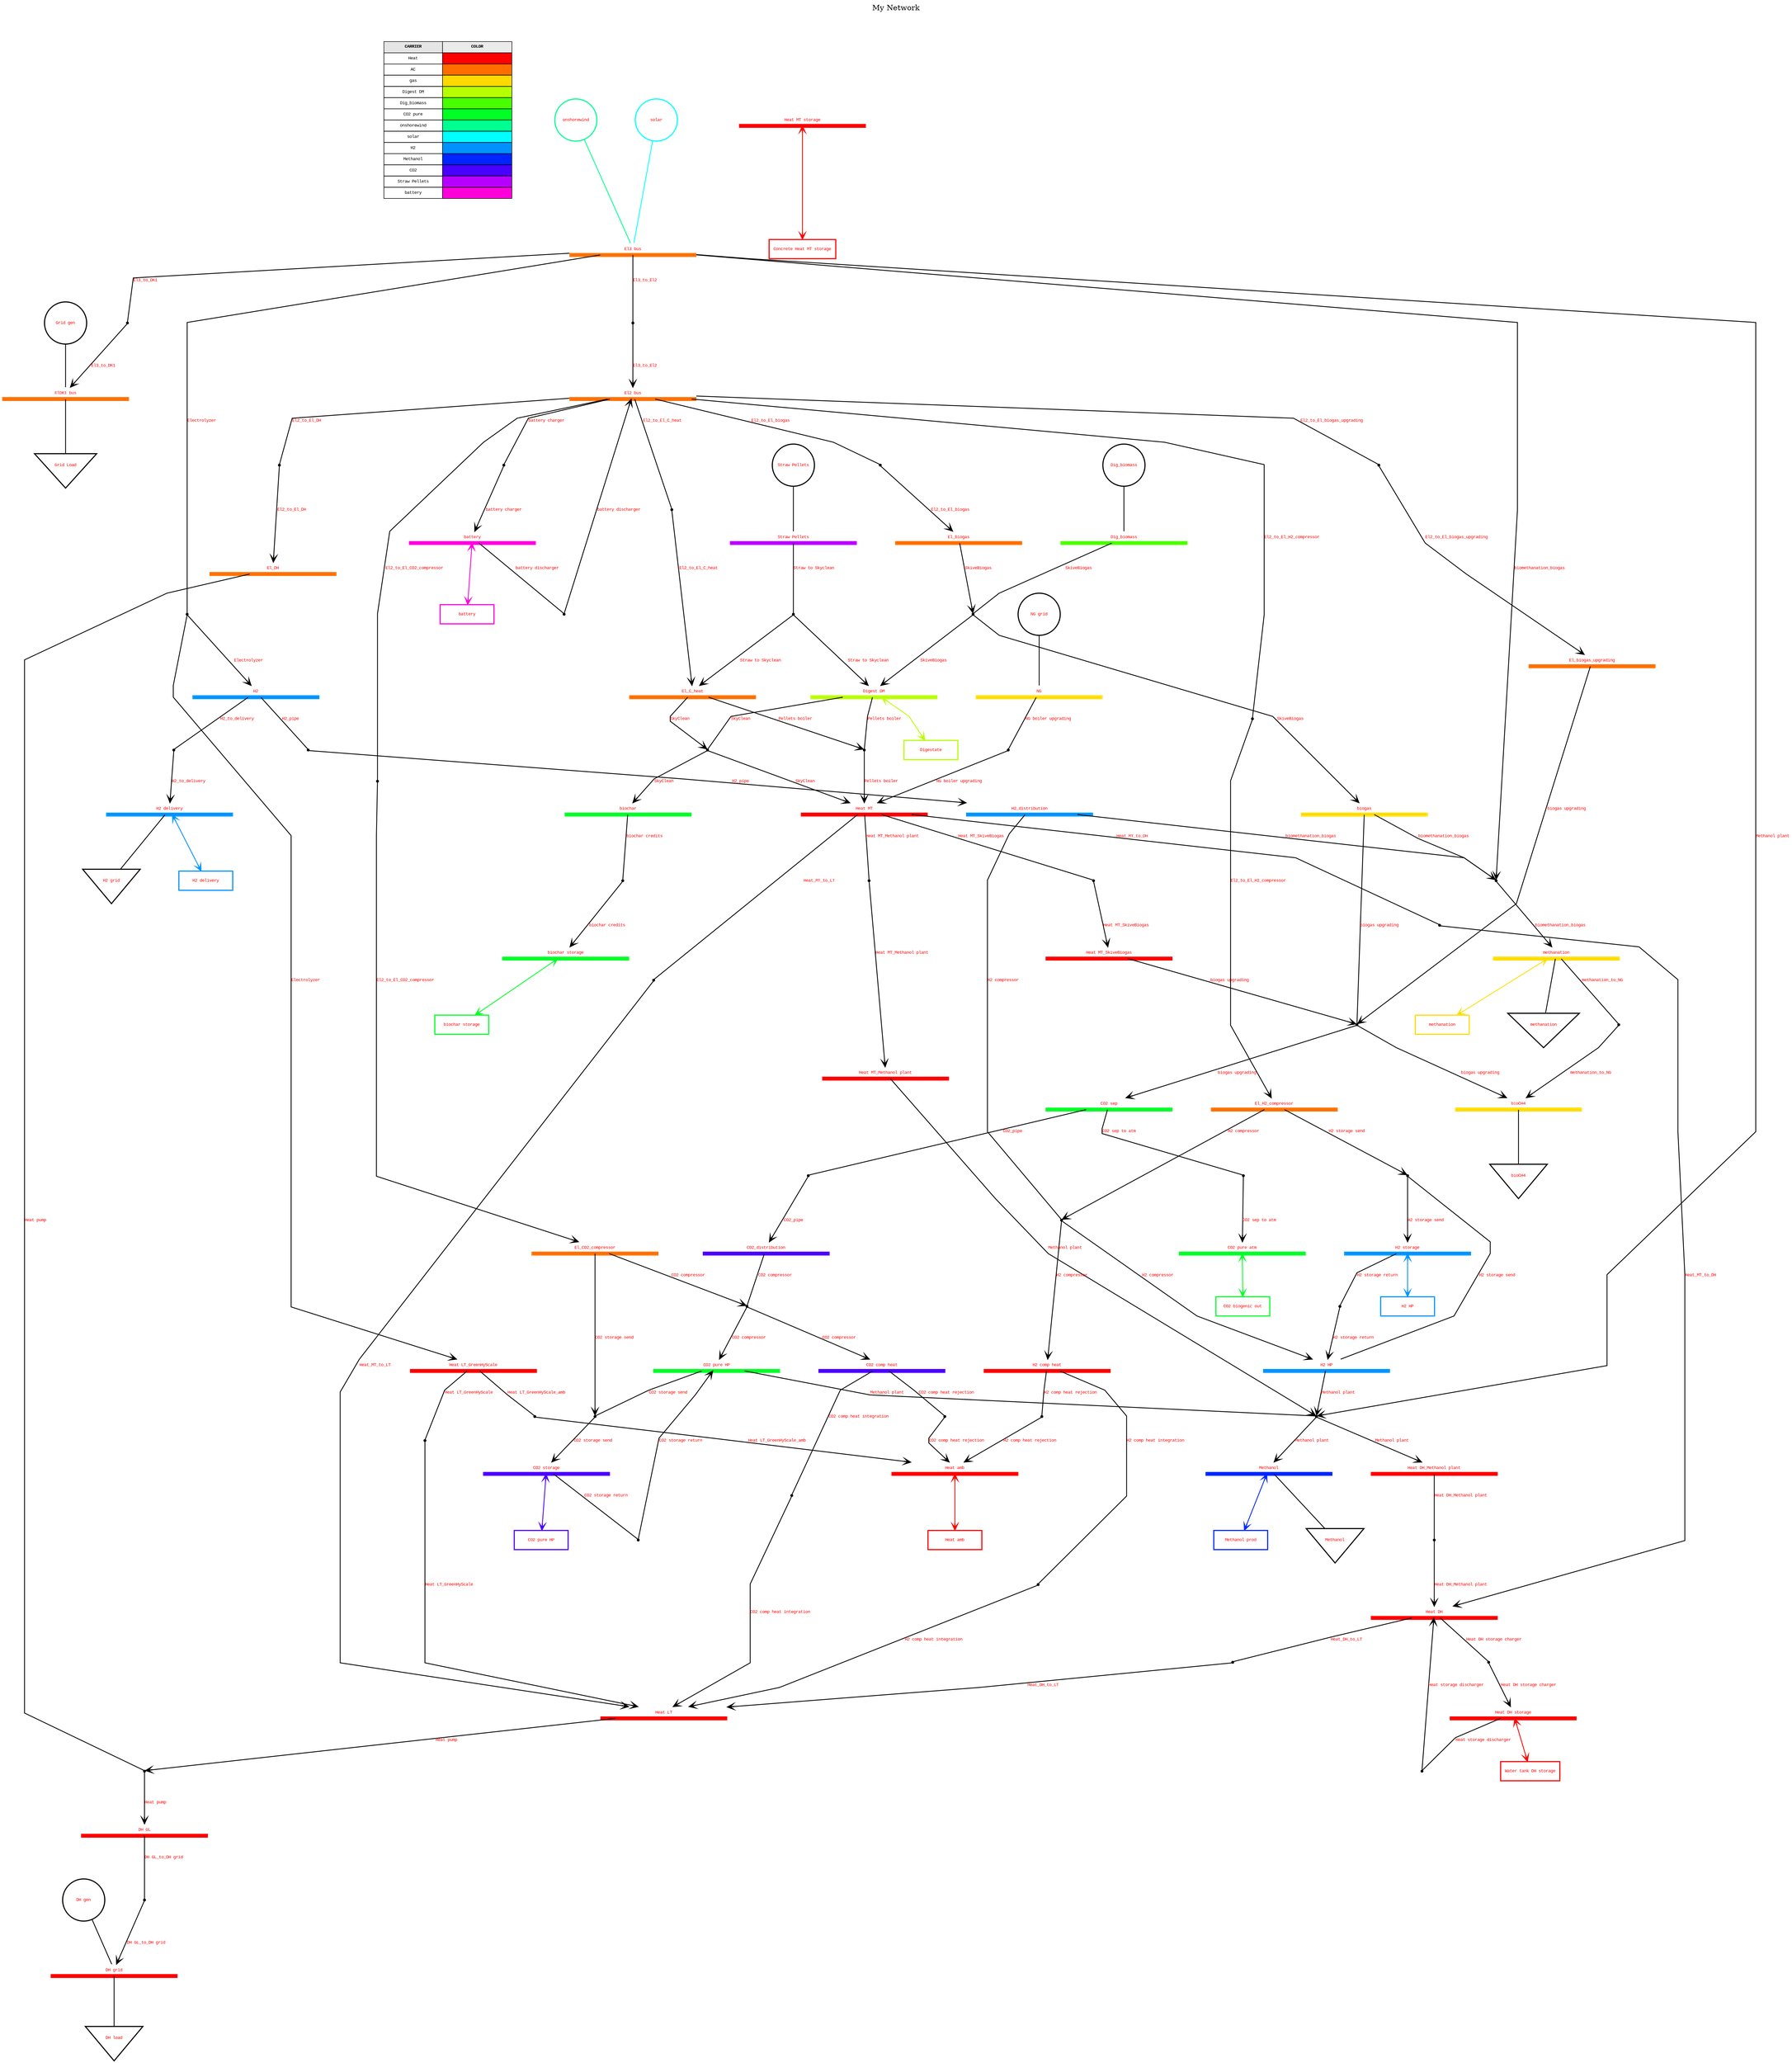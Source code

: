 //
// Generated by PyPSATopo version 1.1.0 (on the 2025/09/14 at 00:44:38) using the following parameters: 
//
//    file_input=None
//    focus=None
//    neighbourhood=0
//    bus_filter=None
//    generator_filter=None
//    load_filter=None
//    store_filter=None
//    storage_unit_filter=None
//    link_filter=None
//    line_filter=None
//    carrier_filter=None
//    negative_efficiency=False
//    broken_missing=False
//    carrier_color=True
//    context=False
//    file_output=outputs/single_analysis/SB_CH_RE_H2_meoh_Meth_6SN_DH_CO2c150_H2d272_MeOHd33_2021_bCh_El2DK1_0.1/networks/SB_CH_RE_H2_meoh_Meth_6SN_DH_CO2c150_H2d272_MeOHd33_2021_bCh_El2DK1_0.1_OPT_OPT.svg
//    file_format=svg
//    log=False
//    log_info=False
//    log_warning=False
//

digraph "My Network"
{
   // digraph layout
   bgcolor = "transparent"
   labelloc = "t"
   label = "My Network


           "
   tooltip = "Network: My Network
Buses: 44 (out of 44)
Generators: 7 (out of 7)
Loads: 6 (out of 6)
Stores: 12 (out of 12)
Storage units: 0 (out of 0)
Links: 47 (out of 47)
Lines: 0 (out of 0)
Snapshots: 8760"
   rankdir = "TB"
   ranksep = 1.00
   nodesep = 1.00
   splines = "polyline"
   node [fontname = "Courier New", fontsize = 8.00]
   edge [fontname = "Courier New", fontsize = 8.00]

   // carrier color table
   "Carrier Color Table" [shape = "none" label = <
      <table border = "0" cellborder = "1" cellspacing = "0" cellpadding = "5">
         <tr>
            <td width = "110" bgcolor = "grey90"><font color = "black"><b>CARRIER</b></font></td><td width = "130" bgcolor = "grey92"><font color = "black"><b>COLOR</b></font></td>
         </tr>
         <tr>
            <td width = "110">Heat</td><td width = "130" bgcolor = "#ff0000"></td>
         </tr>
         <tr>
            <td width = "110">AC</td><td width = "130" bgcolor = "#ff6d00"></td>
         </tr>
         <tr>
            <td width = "110">gas</td><td width = "130" bgcolor = "#ffda00"></td>
         </tr>
         <tr>
            <td width = "110">Digest DM</td><td width = "130" bgcolor = "#b6ff00"></td>
         </tr>
         <tr>
            <td width = "110">Dig_biomass</td><td width = "130" bgcolor = "#48ff00"></td>
         </tr>
         <tr>
            <td width = "110">CO2 pure</td><td width = "130" bgcolor = "#00ff24"></td>
         </tr>
         <tr>
            <td width = "110">onshorewind</td><td width = "130" bgcolor = "#00ff91"></td>
         </tr>
         <tr>
            <td width = "110">solar</td><td width = "130" bgcolor = "#00ffff"></td>
         </tr>
         <tr>
            <td width = "110">H2</td><td width = "130" bgcolor = "#0091ff"></td>
         </tr>
         <tr>
            <td width = "110">Methanol</td><td width = "130" bgcolor = "#0024ff"></td>
         </tr>
         <tr>
            <td width = "110">CO2</td><td width = "130" bgcolor = "#4800ff"></td>
         </tr>
         <tr>
            <td width = "110">Straw Pellets</td><td width = "130" bgcolor = "#b600ff"></td>
         </tr>
         <tr>
            <td width = "110">battery</td><td width = "130" bgcolor = "#ff00da"></td>
         </tr>
      </table>
   >];

   // buses (44)
   "Heat amb (bus)" [label = <<font color = "red">Heat amb</font>>, tooltip = "Bus: Heat amb
Carrier: Heat
Unit: MW
Generators: 0
Loads: 0
Stores: 1
Storage units: 0
Incoming links: 3
Outgoing links: 0
Lines: 0

Power time series: [0.00, 0.00, 0.00, 0.00, 0.00, ...] MW", shape = "underline", width = 3.30, height = 0.30, style = "setlinewidth(7.30)", color = "#ff0000"]
   "ElDK1 bus (bus)" [label = <<font color = "red">ElDK1 bus</font>>, tooltip = "Bus: ElDK1 bus
Carrier: AC
Unit: MW
Generators: 1
Loads: 1
Stores: 0
Storage units: 0
Incoming links: 1
Outgoing links: 0
Lines: 0

Power time series: [0.00, -0.00, 0.00, -0.00, 0.00, ...] MW", shape = "underline", width = 3.30, height = 0.30, style = "setlinewidth(7.30)", color = "#ff6d00"]
   "NG (bus)" [label = <<font color = "red">NG</font>>, tooltip = "Bus: NG
Carrier: gas
Unit: MW
Generators: 1
Loads: 0
Stores: 0
Storage units: 0
Incoming links: 0
Outgoing links: 1
Lines: 0

Power time series: [0.00, 0.00, 0.00, 0.00, 0.00, ...] MW", shape = "underline", width = 3.30, height = 0.30, style = "setlinewidth(7.30)", color = "#ffda00"]
   "DH grid (bus)" [label = <<font color = "red">DH grid</font>>, tooltip = "Bus: DH grid
Carrier: Heat
Unit: MW
Generators: 1
Loads: 1
Stores: 0
Storage units: 0
Incoming links: 1
Outgoing links: 0
Lines: 0

Power time series: [-0.00, -0.00, -0.00, -0.00, 0.00, ...] MW", shape = "underline", width = 3.30, height = 0.30, style = "setlinewidth(7.30)", color = "#ff0000"]
   "bioCH4 (bus)" [label = <<font color = "red">bioCH4</font>>, tooltip = "Bus: bioCH4
Carrier: gas
Unit: MW
Generators: 0
Loads: 1
Stores: 0
Storage units: 0
Incoming links: 2
Outgoing links: 0
Lines: 0

Power time series: [0.00, 0.00, 0.00, 0.00, 0.00, ...] MW", shape = "underline", width = 3.30, height = 0.30, style = "setlinewidth(7.30)", color = "#ffda00"]
   "Digest DM (bus)" [label = <<font color = "red">Digest DM</font>>, tooltip = "Bus: Digest DM
Carrier: Digest DM
Unit: t/h
Generators: 0
Loads: 0
Stores: 1
Storage units: 0
Incoming links: 4
Outgoing links: 3
Lines: 0

Power time series: [0.00, 0.00, 0.00, 0.00, 0.00, ...] t/h", shape = "underline", width = 3.30, height = 0.30, style = "setlinewidth(7.30)", color = "#b6ff00"]
   "Dig_biomass (bus)" [label = <<font color = "red">Dig_biomass</font>>, tooltip = "Bus: Dig_biomass
Carrier: Dig_biomass
Unit: MW
Generators: 1
Loads: 0
Stores: 0
Storage units: 0
Incoming links: 1
Outgoing links: 2
Lines: 0

Power time series: [0.00, 0.00, 0.00, 0.00, 0.00, ...] MW", shape = "underline", width = 3.30, height = 0.30, style = "setlinewidth(7.30)", color = "#48ff00"]
   "biogas (bus)" [label = <<font color = "red">biogas</font>>, tooltip = "Bus: biogas
Carrier: gas
Unit: MW
Generators: 0
Loads: 0
Stores: 0
Storage units: 0
Incoming links: 3
Outgoing links: 3
Lines: 0

Power time series: [0.00, 0.00, 0.00, 0.00, 0.00, ...] MW", shape = "underline", width = 3.30, height = 0.30, style = "setlinewidth(7.30)", color = "#ffda00"]
   "El_biogas (bus)" [label = <<font color = "red">El_biogas</font>>, tooltip = "Bus: El_biogas
Carrier: AC
Unit: MW
Generators: 0
Loads: 0
Stores: 0
Storage units: 0
Incoming links: 1
Outgoing links: 1
Lines: 0

Power time series: [0.00, 0.00, 0.00, 0.00, 0.00, ...] MW", shape = "underline", width = 3.30, height = 0.30, style = "setlinewidth(7.30)", color = "#ff6d00"]
   "El2 bus (bus)" [label = <<font color = "red">El2 bus</font>>, tooltip = "Bus: El2 bus
Carrier: AC
Unit: MW
Generators: 0
Loads: 0
Stores: 0
Storage units: 0
Incoming links: 2
Outgoing links: 7
Lines: 0

Power time series: [0.00, -0.00, 0.00, 0.00, -0.00, ...] MW", shape = "underline", width = 3.30, height = 0.30, style = "setlinewidth(7.30)", color = "#ff6d00"]
   "Heat MT_SkiveBiogas (bus)" [label = <<font color = "red">Heat MT_SkiveBiogas</font>>, tooltip = "Bus: Heat MT_SkiveBiogas
Carrier: Heat
Unit: MW
Generators: 0
Loads: 0
Stores: 0
Storage units: 0
Incoming links: 1
Outgoing links: 1
Lines: 0

Power time series: [0.00, 0.00, 0.00, 0.00, 0.00, ...] MW", shape = "underline", width = 3.30, height = 0.30, style = "setlinewidth(7.30)", color = "#ff0000"]
   "Heat MT (bus)" [label = <<font color = "red">Heat MT</font>>, tooltip = "Bus: Heat MT
Carrier: Heat
Unit: MW
Generators: 0
Loads: 0
Stores: 0
Storage units: 0
Incoming links: 3
Outgoing links: 4
Lines: 0

Power time series: [0.00, 0.00, 0.00, 0.00, 0.00, ...] MW", shape = "underline", width = 3.30, height = 0.30, style = "setlinewidth(7.30)", color = "#ff0000"]
   "Heat LT (bus)" [label = <<font color = "red">Heat LT</font>>, tooltip = "Bus: Heat LT
Carrier: Heat
Unit: MW
Generators: 0
Loads: 0
Stores: 0
Storage units: 0
Incoming links: 5
Outgoing links: 1
Lines: 0

Power time series: [-0.00, 0.00, 0.00, -0.00, -0.00, ...] MW", shape = "underline", width = 3.30, height = 0.30, style = "setlinewidth(7.30)", color = "#ff0000"]
   "CO2 sep (bus)" [label = <<font color = "red">CO2 sep</font>>, tooltip = "Bus: CO2 sep
Carrier: CO2 pure
Unit: t/h
Generators: 0
Loads: 0
Stores: 0
Storage units: 0
Incoming links: 1
Outgoing links: 2
Lines: 0

Power time series: [-0.00, -0.00, -0.00, -0.00, -0.00, ...] t/h", shape = "underline", width = 3.30, height = 0.30, style = "setlinewidth(7.30)", color = "#00ff24"]
   "CO2 pure atm (bus)" [label = <<font color = "red">CO2 pure atm</font>>, tooltip = "Bus: CO2 pure atm
Carrier: CO2 pure
Unit: t/h
Generators: 0
Loads: 0
Stores: 1
Storage units: 0
Incoming links: 1
Outgoing links: 0
Lines: 0

Power time series: [0.00, 0.00, 0.00, 0.00, 0.00, ...] t/h", shape = "underline", width = 3.30, height = 0.30, style = "setlinewidth(7.30)", color = "#00ff24"]
   "El_biogas_upgrading (bus)" [label = <<font color = "red">El_biogas_upgrading</font>>, tooltip = "Bus: El_biogas_upgrading
Carrier: AC
Unit: MW
Generators: 0
Loads: 0
Stores: 0
Storage units: 0
Incoming links: 1
Outgoing links: 1
Lines: 0

Power time series: [0.00, 0.00, 0.00, 0.00, 0.00, ...] MW", shape = "underline", width = 3.30, height = 0.30, style = "setlinewidth(7.30)", color = "#ff6d00"]
   "El3 bus (bus)" [label = <<font color = "red">El3 bus</font>>, tooltip = "Bus: El3 bus
Carrier: AC
Unit: MW
Generators: 2
Loads: 0
Stores: 0
Storage units: 0
Incoming links: 0
Outgoing links: 6
Lines: 0

Power time series: [0.00, 0.00, 0.00, 0.00, 0.00, ...] MW", shape = "underline", width = 3.30, height = 0.30, style = "setlinewidth(7.30)", color = "#ff6d00"]
   "H2 (bus)" [label = <<font color = "red">H2</font>>, tooltip = "Bus: H2
Carrier: H2
Unit: MW
Generators: 0
Loads: 0
Stores: 0
Storage units: 0
Incoming links: 1
Outgoing links: 2
Lines: 0

Power time series: [0.00, 0.00, 0.00, 0.00, 0.00, ...] MW", shape = "underline", width = 3.30, height = 0.30, style = "setlinewidth(7.30)", color = "#0091ff"]
   "H2 delivery (bus)" [label = <<font color = "red">H2 delivery</font>>, tooltip = "Bus: H2 delivery
Carrier: H2
Unit: MW
Generators: 0
Loads: 1
Stores: 1
Storage units: 0
Incoming links: 1
Outgoing links: 0
Lines: 0

Power time series: [0.00, 0.00, 0.00, 0.00, 0.00, ...] MW", shape = "underline", width = 3.30, height = 0.30, style = "setlinewidth(7.30)", color = "#0091ff"]
   "Heat LT_GreenHyScale (bus)" [label = <<font color = "red">Heat LT_GreenHyScale</font>>, tooltip = "Bus: Heat LT_GreenHyScale
Carrier: Heat
Unit: MW
Generators: 0
Loads: 0
Stores: 0
Storage units: 0
Incoming links: 1
Outgoing links: 2
Lines: 0

Power time series: [0.00, 0.00, 0.00, 0.00, 0.00, ...] MW", shape = "underline", width = 3.30, height = 0.30, style = "setlinewidth(7.30)", color = "#ff0000"]
   "H2 HP (bus)" [label = <<font color = "red">H2 HP</font>>, tooltip = "Bus: H2 HP
Carrier: H2
Unit: MW
Generators: 0
Loads: 0
Stores: 0
Storage units: 0
Incoming links: 3
Outgoing links: 2
Lines: 0

Power time series: [0.00, 0.00, 0.00, 0.00, 0.00, ...] MW", shape = "underline", width = 3.30, height = 0.30, style = "setlinewidth(7.30)", color = "#0091ff"]
   "Methanol (bus)" [label = <<font color = "red">Methanol</font>>, tooltip = "Bus: Methanol
Carrier: Methanol
Unit: MW
Generators: 0
Loads: 1
Stores: 1
Storage units: 0
Incoming links: 1
Outgoing links: 0
Lines: 0

Power time series: [0.00, 0.00, 0.00, 0.00, 0.00, ...] MW", shape = "underline", width = 3.30, height = 0.30, style = "setlinewidth(7.30)", color = "#0024ff"]
   "CO2 pure HP (bus)" [label = <<font color = "red">CO2 pure HP</font>>, tooltip = "Bus: CO2 pure HP
Carrier: CO2 pure
Unit: t/h
Generators: 0
Loads: 0
Stores: 0
Storage units: 0
Incoming links: 6
Outgoing links: 3
Lines: 0

Power time series: [0.00, 0.00, 0.00, 0.00, 0.00, ...] t/h", shape = "underline", width = 3.30, height = 0.30, style = "setlinewidth(7.30)", color = "#00ff24"]
   "H2_distribution (bus)" [label = <<font color = "red">H2_distribution</font>>, tooltip = "Bus: H2_distribution
Carrier: H2
Unit: MW
Generators: 0
Loads: 0
Stores: 0
Storage units: 0
Incoming links: 4
Outgoing links: 3
Lines: 0

Power time series: [0.00, 0.00, 0.00, 0.00, 0.00, ...] MW", shape = "underline", width = 3.30, height = 0.30, style = "setlinewidth(7.30)", color = "#0091ff"]
   "Heat MT_Methanol plant (bus)" [label = <<font color = "red">Heat MT_Methanol plant</font>>, tooltip = "Bus: Heat MT_Methanol plant
Carrier: Heat
Unit: MW
Generators: 0
Loads: 0
Stores: 0
Storage units: 0
Incoming links: 1
Outgoing links: 1
Lines: 0

Power time series: [0.00, 0.00, 0.00, 0.00, 0.00, ...] MW", shape = "underline", width = 3.30, height = 0.30, style = "setlinewidth(7.30)", color = "#ff0000"]
   "Heat DH_Methanol plant (bus)" [label = <<font color = "red">Heat DH_Methanol plant</font>>, tooltip = "Bus: Heat DH_Methanol plant
Carrier: Heat
Unit: MW
Generators: 0
Loads: 0
Stores: 0
Storage units: 0
Incoming links: 1
Outgoing links: 1
Lines: 0

Power time series: [0.00, 0.00, 0.00, 0.00, 0.00, ...] MW", shape = "underline", width = 3.30, height = 0.30, style = "setlinewidth(7.30)", color = "#ff0000"]
   "Heat DH (bus)" [label = <<font color = "red">Heat DH</font>>, tooltip = "Bus: Heat DH
Carrier: Heat
Unit: MW
Generators: 0
Loads: 0
Stores: 0
Storage units: 0
Incoming links: 3
Outgoing links: 2
Lines: 0

Power time series: [0.00, 0.00, -0.00, 0.00, 0.00, ...] MW", shape = "underline", width = 3.30, height = 0.30, style = "setlinewidth(7.30)", color = "#ff0000"]
   "CO2 comp heat (bus)" [label = <<font color = "red">CO2 comp heat</font>>, tooltip = "Bus: CO2 comp heat
Carrier: CO2
Unit: t/h
Generators: 0
Loads: 0
Stores: 0
Storage units: 0
Incoming links: 1
Outgoing links: 2
Lines: 0

Power time series: [-0.00, -0.00, 0.00, 0.00, 0.00, ...] t/h", shape = "underline", width = 3.30, height = 0.30, style = "setlinewidth(7.30)", color = "#4800ff"]
   "CO2_distribution (bus)" [label = <<font color = "red">CO2_distribution</font>>, tooltip = "Bus: CO2_distribution
Carrier: CO2
Unit: t/h
Generators: 0
Loads: 0
Stores: 0
Storage units: 0
Incoming links: 2
Outgoing links: 2
Lines: 0

Power time series: [0.00, 0.00, 0.00, 0.00, 0.00, ...] t/h", shape = "underline", width = 3.30, height = 0.30, style = "setlinewidth(7.30)", color = "#4800ff"]
   "CO2 storage (bus)" [label = <<font color = "red">CO2 storage</font>>, tooltip = "Bus: CO2 storage
Carrier: CO2
Unit: t/h
Generators: 0
Loads: 0
Stores: 1
Storage units: 0
Incoming links: 1
Outgoing links: 1
Lines: 0

Power time series: [0.00, 0.00, 0.00, 0.00, 0.00, ...] t/h", shape = "underline", width = 3.30, height = 0.30, style = "setlinewidth(7.30)", color = "#4800ff"]
   "El_CO2_compressor (bus)" [label = <<font color = "red">El_CO2_compressor</font>>, tooltip = "Bus: El_CO2_compressor
Carrier: AC
Unit: MW
Generators: 0
Loads: 0
Stores: 0
Storage units: 0
Incoming links: 1
Outgoing links: 2
Lines: 0

Power time series: [0.00, 0.00, 0.00, 0.00, 0.00, ...] MW", shape = "underline", width = 3.30, height = 0.30, style = "setlinewidth(7.30)", color = "#ff6d00"]
   "H2 comp heat (bus)" [label = <<font color = "red">H2 comp heat</font>>, tooltip = "Bus: H2 comp heat
Carrier: Heat
Unit: MW
Generators: 0
Loads: 0
Stores: 0
Storage units: 0
Incoming links: 1
Outgoing links: 2
Lines: 0

Power time series: [0.00, 0.00, 0.00, 0.00, 0.00, ...] MW", shape = "underline", width = 3.30, height = 0.30, style = "setlinewidth(7.30)", color = "#ff0000"]
   "H2 storage (bus)" [label = <<font color = "red">H2 storage</font>>, tooltip = "Bus: H2 storage
Carrier: H2
Unit: MW
Generators: 0
Loads: 0
Stores: 1
Storage units: 0
Incoming links: 1
Outgoing links: 1
Lines: 0

Power time series: [0.00, -0.00, 0.00, 0.00, 0.00, ...] MW", shape = "underline", width = 3.30, height = 0.30, style = "setlinewidth(7.30)", color = "#0091ff"]
   "El_H2_compressor (bus)" [label = <<font color = "red">El_H2_compressor</font>>, tooltip = "Bus: El_H2_compressor
Carrier: AC
Unit: MW
Generators: 0
Loads: 0
Stores: 0
Storage units: 0
Incoming links: 1
Outgoing links: 2
Lines: 0

Power time series: [-0.00, -0.00, -0.00, 0.00, -0.00, ...] MW", shape = "underline", width = 3.30, height = 0.30, style = "setlinewidth(7.30)", color = "#ff6d00"]
   "Straw Pellets (bus)" [label = <<font color = "red">Straw Pellets</font>>, tooltip = "Bus: Straw Pellets
Carrier: Straw Pellets
Unit: t/h
Generators: 1
Loads: 0
Stores: 0
Storage units: 0
Incoming links: 0
Outgoing links: 2
Lines: 0

Power time series: [0.00, 0.00, 0.00, 0.00, 0.00, ...] t/h", shape = "underline", width = 3.30, height = 0.30, style = "setlinewidth(7.30)", color = "#b600ff"]
   "biochar (bus)" [label = <<font color = "red">biochar</font>>, tooltip = "Bus: biochar
Carrier: CO2 pure
Unit: t/h
Generators: 0
Loads: 0
Stores: 0
Storage units: 0
Incoming links: 1
Outgoing links: 1
Lines: 0

Power time series: [0.00, 0.00, 0.00, 0.00, 0.00, ...] t/h", shape = "underline", width = 3.30, height = 0.30, style = "setlinewidth(7.30)", color = "#00ff24"]
   "biochar storage (bus)" [label = <<font color = "red">biochar storage</font>>, tooltip = "Bus: biochar storage
Carrier: CO2 pure
Unit: t/h
Generators: 0
Loads: 0
Stores: 1
Storage units: 0
Incoming links: 1
Outgoing links: 0
Lines: 0

Power time series: [0.00, 0.00, 0.00, 0.00, 0.00, ...] t/h", shape = "underline", width = 3.30, height = 0.30, style = "setlinewidth(7.30)", color = "#00ff24"]
   "El_C_heat (bus)" [label = <<font color = "red">El_C_heat</font>>, tooltip = "Bus: El_C_heat
Carrier: AC
Unit: MW
Generators: 0
Loads: 0
Stores: 0
Storage units: 0
Incoming links: 2
Outgoing links: 2
Lines: 0

Power time series: [0.00, 0.00, 0.00, 0.00, 0.00, ...] MW", shape = "underline", width = 3.30, height = 0.30, style = "setlinewidth(7.30)", color = "#ff6d00"]
   "Heat DH storage (bus)" [label = <<font color = "red">Heat DH storage</font>>, tooltip = "Bus: Heat DH storage
Carrier: Heat
Unit: MW
Generators: 0
Loads: 0
Stores: 1
Storage units: 0
Incoming links: 1
Outgoing links: 1
Lines: 0

Power time series: [0.00, 0.00, 0.00, 0.00, 0.00, ...] MW", shape = "underline", width = 3.30, height = 0.30, style = "setlinewidth(7.30)", color = "#ff0000"]
   "battery (bus)" [label = <<font color = "red">battery</font>>, tooltip = "Bus: battery
Carrier: battery
Unit: MW
Generators: 0
Loads: 0
Stores: 1
Storage units: 0
Incoming links: 1
Outgoing links: 1
Lines: 0

Power time series: [0.00, 0.00, 0.00, 0.00, 0.00, ...] MW", shape = "underline", width = 3.30, height = 0.30, style = "setlinewidth(7.30)", color = "#ff00da"]
   "Heat MT storage (bus)" [label = <<font color = "red">Heat MT storage</font>>, tooltip = "Bus: Heat MT storage
Carrier: Heat
Unit: MW
Generators: 0
Loads: 0
Stores: 1
Storage units: 0
Incoming links: 0
Outgoing links: 0
Lines: 0

Power time series: [0.00, 0.00, 0.00, 0.00, 0.00, ...] MW", shape = "underline", width = 3.30, height = 0.30, style = "setlinewidth(7.30)", color = "#ff0000"]
   "DH GL (bus)" [label = <<font color = "red">DH GL</font>>, tooltip = "Bus: DH GL
Carrier: Heat
Unit: MW
Generators: 0
Loads: 0
Stores: 0
Storage units: 0
Incoming links: 1
Outgoing links: 1
Lines: 0

Power time series: [0.00, 0.00, 0.00, 0.00, 0.00, ...] MW", shape = "underline", width = 3.30, height = 0.30, style = "setlinewidth(7.30)", color = "#ff0000"]
   "El_DH (bus)" [label = <<font color = "red">El_DH</font>>, tooltip = "Bus: El_DH
Carrier: AC
Unit: MW
Generators: 0
Loads: 0
Stores: 0
Storage units: 0
Incoming links: 2
Outgoing links: 1
Lines: 0

Power time series: [0.00, 0.00, 0.00, 0.00, 0.00, ...] MW", shape = "underline", width = 3.30, height = 0.30, style = "setlinewidth(7.30)", color = "#ff6d00"]
   "methanation (bus)" [label = <<font color = "red">methanation</font>>, tooltip = "Bus: methanation
Carrier: gas
Unit: MW
Generators: 0
Loads: 1
Stores: 1
Storage units: 0
Incoming links: 1
Outgoing links: 1
Lines: 0

Power time series: [0.00, 0.00, 0.00, 0.00, 0.00, ...] MW", shape = "underline", width = 3.30, height = 0.30, style = "setlinewidth(7.30)", color = "#ffda00"]

   // generators (7)
   "Grid gen (generator)" [label = <<font color = "red">Grid gen</font>>, tooltip = "Generator: Grid gen
Bus: ElDK1 bus
Carrier: 
Extendable nominal power: True
Nominal power: 0.00 MW
Power set: 0.00 MW
Efficiency: 1.00
Capital cost: 0.00 currency/MW
Marginal cost: 0.00 currency/MWh

Optimised nominal power: 7.77 MW
Power time series: [4.28, 4.21, 4.06, 3.95, 3.91, ...] MW", shape = "circle", width = 1.10, style = "setlinewidth(2.00)", color = "black"]   "Grid gen (generator)" -> "ElDK1 bus (bus)" [style = "setlinewidth(1.50)", color = "black", arrowhead = "none"]
   "NG grid (generator)" [label = <<font color = "red">NG grid</font>>, tooltip = "Generator: NG grid
Bus: NG
Carrier: 
Extendable nominal power: True
Nominal power: 0.00 MW
Power set: 0.00 MW
Efficiency: 1.00
Capital cost: 0.00 currency/MW
Marginal cost: 0.00 currency/MWh

Optimised nominal power: 2.23 MW
Power time series: [0.00, 0.00, 0.00, 0.00, 0.00, ...] MW", shape = "circle", width = 1.10, style = "setlinewidth(2.00)", color = "black"]   "NG grid (generator)" -> "NG (bus)" [style = "setlinewidth(1.50)", color = "black", arrowhead = "none"]
   "DH gen (generator)" [label = <<font color = "red">DH gen</font>>, tooltip = "Generator: DH gen
Bus: DH grid
Carrier: 
Extendable nominal power: True
Nominal power: 0.00 MW
Power set: 0.00 MW
Efficiency: 1.00
Capital cost: 0.00 currency/MW
Marginal cost: 0.00 currency/MWh

Optimised nominal power: 46.64 MW
Power time series: [0.09, 0.27, 0.59, 5.40, 17.47, ...] MW", shape = "circle", width = 1.10, style = "setlinewidth(2.00)", color = "black"]   "DH gen (generator)" -> "DH grid (bus)" [style = "setlinewidth(1.50)", color = "black", arrowhead = "none"]
   "Dig_biomass (generator)" [label = <<font color = "red">Dig_biomass</font>>, tooltip = "Generator: Dig_biomass
Bus: Dig_biomass
Carrier: 
Extendable nominal power: True
Nominal power: 0.00 MW
Power set: 0.00 MW
Efficiency: 1.00
Capital cost: 0.00 currency/MW
Marginal cost: 0.00 currency/MWh

Optimised nominal power: 46.63 MW
Power time series: [46.63, 46.63, 46.63, 45.66, 45.66, ...] MW", shape = "circle", width = 1.10, style = "setlinewidth(2.00)", color = "black"]   "Dig_biomass (generator)" -> "Dig_biomass (bus)" [style = "setlinewidth(1.50)", color = "black", arrowhead = "none"]
   "onshorewind (generator)" [label = <<font color = "red">onshorewind</font>>, tooltip = "Generator: onshorewind
Bus: El3 bus
Carrier: onshorewind
Extendable nominal power: True
Nominal power: 0.00 MW
Power set: 0.00 MW
Efficiency: 1.00
Capital cost: 101644.12 currency/MW
Marginal cost: 1.43 currency/MWh

Optimised nominal power: 209.95 MW
Power time series: [15.12, 14.28, 12.81, 9.45, 5.67, ...] MW", shape = "circle", width = 1.10, style = "setlinewidth(2.00)", color = "#00ff91"]   "onshorewind (generator)" -> "El3 bus (bus)" [style = "setlinewidth(1.50)", color = "#00ff91", arrowhead = "none"]
   "solar (generator)" [label = <<font color = "red">solar</font>>, tooltip = "Generator: solar
Bus: El3 bus
Carrier: solar
Extendable nominal power: True
Nominal power: 0.00 MW
Power set: 0.00 MW
Efficiency: 1.00
Capital cost: 51346.83 currency/MW
Marginal cost: 0.01 currency/MWh

Optimised nominal power: 69.75 MW
Power time series: [0.00, 0.00, 0.00, 0.00, 0.00, ...] MW", shape = "circle", width = 1.10, style = "setlinewidth(2.00)", color = "#00ffff"]   "solar (generator)" -> "El3 bus (bus)" [style = "setlinewidth(1.50)", color = "#00ffff", arrowhead = "none"]
   "Straw Pellets (generator)" [label = <<font color = "red">Straw Pellets</font>>, tooltip = "Generator: Straw Pellets
Bus: Straw Pellets
Carrier: 
Extendable nominal power: True
Nominal power: 0.00 t/h
Power set: 0.00 t/h
Efficiency: 1.00
Capital cost: 0.00 currency/t/h
Marginal cost: 250.00 currency/t/hh

Optimised nominal power: 0.56 t/h
Power time series: [0.00, 0.00, 0.00, 0.00, 0.00, ...] t/h", shape = "circle", width = 1.10, style = "setlinewidth(2.00)", color = "black"]   "Straw Pellets (generator)" -> "Straw Pellets (bus)" [style = "setlinewidth(1.50)", color = "black", arrowhead = "none"]

   // loads (6)
   "Grid Load (load)" [label = <<font color = "red">Grid Load</font>>, tooltip = "Load: Grid Load
Bus: ElDK1 bus
Carrier: 
Power set: [4.28, 4.21, 4.06, 3.95, 3.91, ...] MW", shape = "invtriangle", width = 1.50, height = 1.20, style = "setlinewidth(2.00)", color = "black"]   "ElDK1 bus (bus)" -> "Grid Load (load)" [style = "setlinewidth(1.50)", color = "black", arrowhead = "none"]
   "DH load (load)" [label = <<font color = "red">DH load</font>>, tooltip = "Load: DH load
Bus: DH grid
Carrier: 
Power set: [25.01, 25.01, 25.01, 26.26, 27.16, ...] MW", shape = "invtriangle", width = 1.50, height = 1.20, style = "setlinewidth(2.00)", color = "black"]   "DH grid (bus)" -> "DH load (load)" [style = "setlinewidth(1.50)", color = "black", arrowhead = "none"]
   "bioCH4 (load)" [label = <<font color = "red">bioCH4</font>>, tooltip = "Load: bioCH4
Bus: bioCH4
Carrier: 
Power set: [21.80, 21.80, 21.80, 21.80, 21.80, ...] MW", shape = "invtriangle", width = 1.50, height = 1.20, style = "setlinewidth(2.00)", color = "black"]   "bioCH4 (bus)" -> "bioCH4 (load)" [style = "setlinewidth(1.50)", color = "black", arrowhead = "none"]
   "H2 grid (load)" [label = <<font color = "red">H2 grid</font>>, tooltip = "Load: H2 grid
Bus: H2 delivery
Carrier: 
Power set: [0.00, 0.00, 0.00, 0.00, 0.00, ...] MW", shape = "invtriangle", width = 1.50, height = 1.20, style = "setlinewidth(2.00)", color = "black"]   "H2 delivery (bus)" -> "H2 grid (load)" [style = "setlinewidth(1.50)", color = "black", arrowhead = "none"]
   "Methanol (load)" [label = <<font color = "red">Methanol</font>>, tooltip = "Load: Methanol
Bus: Methanol
Carrier: 
Power set: [0.00, 0.00, 0.00, 0.00, 0.00, ...] MW", shape = "invtriangle", width = 1.50, height = 1.20, style = "setlinewidth(2.00)", color = "black"]   "Methanol (bus)" -> "Methanol (load)" [style = "setlinewidth(1.50)", color = "black", arrowhead = "none"]
   "methanation (load)" [label = <<font color = "red">methanation</font>>, tooltip = "Load: methanation
Bus: methanation
Carrier: 
Power set: [0.00, 0.00, 0.00, 0.00, 0.00, ...] MW", shape = "invtriangle", width = 1.50, height = 1.20, style = "setlinewidth(2.00)", color = "black"]   "methanation (bus)" -> "methanation (load)" [style = "setlinewidth(1.50)", color = "black", arrowhead = "none"]

   // stores (12)
   "Heat amb (store)" [label = <<font color = "red">Heat amb</font>>, tooltip = "Store: Heat amb
Bus: Heat amb
Carrier: Heat
Extendable nominal energy: True
Nominal energy: 0.00 MWh
Power set: 0.00 MW
Cyclic energy: False
Capital cost: 0.00 currency/MW
Marginal cost: 0.00 currency/MWh

Optimised nominal energy: 10037.56 MWh
Energy time series: [0.00, 0.00, 0.00, 0.00, 0.00, ...] MWh
Power time series: [0.00, 0.00, 0.00, 0.00, 0.00, ...] MW", shape = "box", width = 1.40, style = "setlinewidth(2.00)", color = "#ff0000"]   "Heat amb (bus)" -> "Heat amb (store)" [style = "setlinewidth(1.50)", color = "#ff0000", arrowhead = "vee", arrowtail = "vee", arrowsize = 1.20, dir = "both"]
   "Digestate (store)" [label = <<font color = "red">Digestate</font>>, tooltip = "Store: Digestate
Bus: Digest DM
Carrier: Digest DM
Extendable nominal energy: True
Nominal energy: 0.00 t/hh
Power set: 0.00 t/h
Cyclic energy: False
Capital cost: 0.00 currency/t/h
Marginal cost: 0.00 currency/t/hh

Optimised nominal energy: 6776.07 t/hh
Energy time series: [0.00, 0.00, 0.00, 0.65, 2.86, ...] t/hh
Power time series: [0.00, 0.00, 0.00, -0.65, -2.21, ...] t/h", shape = "box", width = 1.40, style = "setlinewidth(2.00)", color = "#b6ff00"]   "Digest DM (bus)" -> "Digestate (store)" [style = "setlinewidth(1.50)", color = "#b6ff00", arrowhead = "vee", arrowtail = "vee", arrowsize = 1.20, dir = "both"]
   "CO2 biogenic out (store)" [label = <<font color = "red">CO2 biogenic out</font>>, tooltip = "Store: CO2 biogenic out
Bus: CO2 pure atm
Carrier: CO2 pure
Extendable nominal energy: True
Nominal energy: 0.00 t/hh
Power set: 0.00 t/h
Cyclic energy: False
Capital cost: 0.00 currency/t/h
Marginal cost: 0.00 currency/t/hh

Optimised nominal energy: 10308.15 t/hh
Energy time series: [1.79, 3.67, 5.81, 7.95, 10.09, ...] t/hh
Power time series: [-1.79, -1.88, -2.14, -2.14, -2.14, ...] t/h", shape = "box", width = 1.40, style = "setlinewidth(2.00)", color = "#00ff24"]   "CO2 pure atm (bus)" -> "CO2 biogenic out (store)" [style = "setlinewidth(1.50)", color = "#00ff24", arrowhead = "vee", arrowtail = "vee", arrowsize = 1.20, dir = "both"]
   "H2 delivery (store)" [label = <<font color = "red">H2 delivery</font>>, tooltip = "Store: H2 delivery
Bus: H2 delivery
Carrier: H2
Extendable nominal energy: True
Nominal energy: 0.00 MWh
Power set: 0.00 MW
Cyclic energy: True
Capital cost: 0.00 currency/MW
Marginal cost: 0.00 currency/MWh

Optimised nominal energy: 271962.67 MWh
Energy time series: [0.00, 0.00, 0.00, 0.00, 0.00, ...] MWh
Power time series: [0.00, 0.00, 0.00, 0.00, 0.00, ...] MW", shape = "box", width = 1.40, style = "setlinewidth(2.00)", color = "#0091ff"]   "H2 delivery (bus)" -> "H2 delivery (store)" [style = "setlinewidth(1.50)", color = "#0091ff", arrowhead = "vee", arrowtail = "vee", arrowsize = 1.20, dir = "both"]
   "Methanol prod (store)" [label = <<font color = "red">Methanol prod</font>>, tooltip = "Store: Methanol prod
Bus: Methanol
Carrier: Methanol
Extendable nominal energy: True
Nominal energy: 0.00 MWh
Power set: 0.00 MW
Cyclic energy: True
Capital cost: 0.00 currency/MW
Marginal cost: 0.00 currency/MWh

Optimised nominal energy: 33372.87 MWh
Energy time series: [38.99, 40.01, 40.69, 41.32, 41.95, ...] MWh
Power time series: [-1.38, -1.03, -0.68, -0.63, -0.63, ...] MW", shape = "box", width = 1.40, style = "setlinewidth(2.00)", color = "#0024ff"]   "Methanol (bus)" -> "Methanol prod (store)" [style = "setlinewidth(1.50)", color = "#0024ff", arrowhead = "vee", arrowtail = "vee", arrowsize = 1.20, dir = "both"]
   "CO2 pure HP (store)" [label = <<font color = "red">CO2 pure HP</font>>, tooltip = "Store: CO2 pure HP
Bus: CO2 storage
Carrier: CO2
Extendable nominal energy: True
Nominal energy: 0.00 t/hh
Power set: 0.00 t/h
Cyclic energy: True
Capital cost: 0.00 currency/t/h
Marginal cost: 0.00 currency/t/hh

Optimised nominal energy: 1132.42 t/hh
Energy time series: [480.79, 480.79, 480.62, 480.46, 480.30, ...] t/hh
Power time series: [0.00, 0.00, 0.17, 0.16, 0.16, ...] t/h", shape = "box", width = 1.40, style = "setlinewidth(2.00)", color = "#4800ff"]   "CO2 storage (bus)" -> "CO2 pure HP (store)" [style = "setlinewidth(1.50)", color = "#4800ff", arrowhead = "vee", arrowtail = "vee", arrowsize = 1.20, dir = "both"]
   "H2 HP (store)" [label = <<font color = "red">H2 HP</font>>, tooltip = "Store: H2 HP
Bus: H2 storage
Carrier: H2
Extendable nominal energy: True
Nominal energy: 0.00 MWh
Power set: 0.00 MW
Cyclic energy: True
Capital cost: 1544.30 currency/MW
Marginal cost: 0.00 currency/MWh

Optimised nominal energy: 5.97 MWh
Energy time series: [5.48, 5.97, 5.97, 5.24, 5.15, ...] MWh
Power time series: [-0.60, -0.49, 0.00, 0.72, 0.10, ...] MW", shape = "box", width = 1.40, style = "setlinewidth(2.00)", color = "#0091ff"]   "H2 storage (bus)" -> "H2 HP (store)" [style = "setlinewidth(1.50)", color = "#0091ff", arrowhead = "vee", arrowtail = "vee", arrowsize = 1.20, dir = "both"]
   "biochar storage (store)" [label = <<font color = "red">biochar storage</font>>, tooltip = "Store: biochar storage
Bus: biochar storage
Carrier: CO2 pure
Extendable nominal energy: True
Nominal energy: 0.00 t/hh
Power set: 0.00 t/h
Cyclic energy: False
Capital cost: 0.00 currency/t/h
Marginal cost: 0.00 currency/t/hh

Optimised nominal energy: 2487.46 t/hh
Energy time series: [0.28, 0.57, 0.85, 1.14, 1.42, ...] t/hh
Power time series: [-0.28, -0.28, -0.28, -0.28, -0.28, ...] t/h", shape = "box", width = 1.40, style = "setlinewidth(2.00)", color = "#00ff24"]   "biochar storage (bus)" -> "biochar storage (store)" [style = "setlinewidth(1.50)", color = "#00ff24", arrowhead = "vee", arrowtail = "vee", arrowsize = 1.20, dir = "both"]
   "Water tank DH storage (store)" [label = <<font color = "red">Water tank DH storage</font>>, tooltip = "Store: Water tank DH storage
Bus: Heat DH storage
Carrier: Heat
Extendable nominal energy: True
Nominal energy: 0.00 MWh
Power set: 0.00 MW
Cyclic energy: True
Capital cost: 244.44 currency/MW
Marginal cost: 0.00 currency/MWh

Optimised nominal energy: 153.53 MWh
Energy time series: [117.56, 113.05, 108.57, 102.81, 97.05, ...] MWh
Power time series: [4.53, 4.51, 4.48, 5.76, 5.76, ...] MW", shape = "box", width = 1.40, style = "setlinewidth(2.00)", color = "#ff0000"]   "Heat DH storage (bus)" -> "Water tank DH storage (store)" [style = "setlinewidth(1.50)", color = "#ff0000", arrowhead = "vee", arrowtail = "vee", arrowsize = 1.20, dir = "both"]
   "battery (store)" [label = <<font color = "red">battery</font>>, tooltip = "Store: battery
Bus: battery
Carrier: battery
Extendable nominal energy: True
Nominal energy: 0.00 MWh
Power set: 0.00 MW
Cyclic energy: True
Capital cost: 12894.53 currency/MW
Marginal cost: 0.00 currency/MWh

Optimised nominal energy: 0.49 MWh
Energy time series: [0.49, 0.49, 0.49, 0.49, 0.49, ...] MWh
Power time series: [0.00, 0.00, 0.00, 0.00, 0.00, ...] MW", shape = "box", width = 1.40, style = "setlinewidth(2.00)", color = "#ff00da"]   "battery (bus)" -> "battery (store)" [style = "setlinewidth(1.50)", color = "#ff00da", arrowhead = "vee", arrowtail = "vee", arrowsize = 1.20, dir = "both"]
   "Concrete Heat MT storage (store)" [label = <<font color = "red">Concrete Heat MT storage</font>>, tooltip = "Store: Concrete Heat MT storage
Bus: Heat MT storage
Carrier: Heat
Extendable nominal energy: True
Nominal energy: 0.00 MWh
Power set: 0.00 MW
Cyclic energy: True
Capital cost: 2904.85 currency/MW
Marginal cost: 0.00 currency/MWh

Optimised nominal energy: 1.50 MWh
Energy time series: [0.00, 0.00, 0.00, 0.00, 0.00, ...] MWh
Power time series: [0.00, 0.00, 0.00, 0.00, 0.00, ...] MW", shape = "box", width = 1.40, style = "setlinewidth(2.00)", color = "#ff0000"]   "Heat MT storage (bus)" -> "Concrete Heat MT storage (store)" [style = "setlinewidth(1.50)", color = "#ff0000", arrowhead = "vee", arrowtail = "vee", arrowsize = 1.20, dir = "both"]
   "methanation (store)" [label = <<font color = "red">methanation</font>>, tooltip = "Store: methanation
Bus: methanation
Carrier: gas
Extendable nominal energy: True
Nominal energy: 0.00 MWh
Power set: 0.00 MW
Cyclic energy: True
Capital cost: 0.00 currency/MW
Marginal cost: 0.00 currency/MWh

Optimised nominal energy: 6650.60 MWh
Energy time series: [7.97, 8.76, 9.56, 9.56, 9.56, ...] MWh
Power time series: [-0.80, -0.80, -0.80, 0.00, 0.00, ...] MW", shape = "box", width = 1.40, style = "setlinewidth(2.00)", color = "#ffda00"]   "methanation (bus)" -> "methanation (store)" [style = "setlinewidth(1.50)", color = "#ffda00", arrowhead = "vee", arrowtail = "vee", arrowsize = 1.20, dir = "both"]

   // storage units (0)

   // links (0)

   // multi-link trunks (47)
   "NG boiler upgrading (multi-link)" [label = <<font color = "red">NG boiler upgrading</font>>, tooltip = "Multi-link: NG boiler upgrading
From: NG (bus0)
To: Heat MT (bus1)
Carrier: gas
Extendable nominal energy: False
Nominal power: 3.02 MW
Capital cost: 0.00 currency/MW
Marginal cost: [50.47, 50.47, 50.47, 50.47, 50.47, ...] currency/MWh

Optimised nominal power: 3.02 MW
Power time series (p0): [0.00, 0.00, 0.00, 0.00, 0.00, ...] MW", shape = "point", width = 0.06, color = "black"]
   "NG (bus)" -> "NG boiler upgrading (multi-link)" [label = <<font color = "red">NG boiler upgrading</font>>, tooltip = "Multi-link: NG boiler upgrading
From: NG (bus0)
To: Heat MT (bus1)
Carrier: gas
Extendable nominal power: False
Nominal power: 3.02 MW
Capital cost: 0.00 currency/MW
Marginal cost: [50.47, 50.47, 50.47, 50.47, 50.47, ...] currency/MWh

Optimised nominal power: 3.02 MW
Power time series (p0): [0.00, 0.00, 0.00, 0.00, 0.00, ...] MW", style = "setlinewidth(1.50)", color = "black", arrowhead = "none"]
   "SkyClean (multi-link)" [label = <<font color = "red">SkyClean</font>>, tooltip = "Multi-link: SkyClean
From: Digest DM (bus0)
To: Heat MT (bus1)
To: El_C_heat (bus2)
To: biochar (bus3)
Carrier: Digest DM
Extendable nominal energy: True
Nominal power: 0.00 MW
Capital cost: 1072546.84 currency/MW
Marginal cost: 2.95 currency/MWh

Optimised nominal power: 0.32 MW
Power time series (p0): [0.32, 0.32, 0.32, 0.32, 0.32, ...] MW", shape = "point", width = 0.06, color = "black"]
   "Digest DM (bus)" -> "SkyClean (multi-link)" [label = <<font color = "red">SkyClean</font>>, tooltip = "Multi-link: SkyClean
From: Digest DM (bus0)
To: Heat MT (bus1)
To: El_C_heat (bus2)
To: biochar (bus3)
Carrier: Digest DM
Extendable nominal power: True
Nominal power: 0.00 MW
Capital cost: 1072546.84 currency/MW
Marginal cost: 2.95 currency/MWh

Optimised nominal power: 0.32 MW
Power time series (p0): [0.32, 0.32, 0.32, 0.32, 0.32, ...] MW", style = "setlinewidth(1.50)", color = "black", arrowhead = "none"]
   "Pellets boiler (multi-link)" [label = <<font color = "red">Pellets boiler</font>>, tooltip = "Multi-link: Pellets boiler
From: Digest DM (bus0)
To: Heat MT (bus1)
To: El_C_heat (bus2)
Carrier: Digest DM
Extendable nominal energy: True
Nominal power: 0.00 MW
Capital cost: 126296.74 currency/MW
Marginal cost: 2.95 currency/MWh

Optimised nominal power: 2.92 MW
Power time series (p0): [2.68, 2.68, 2.68, 1.97, 0.41, ...] MW", shape = "point", width = 0.06, color = "black"]
   "Digest DM (bus)" -> "Pellets boiler (multi-link)" [label = <<font color = "red">Pellets boiler</font>>, tooltip = "Multi-link: Pellets boiler
From: Digest DM (bus0)
To: Heat MT (bus1)
To: El_C_heat (bus2)
Carrier: Digest DM
Extendable nominal power: True
Nominal power: 0.00 MW
Capital cost: 126296.74 currency/MW
Marginal cost: 2.95 currency/MWh

Optimised nominal power: 2.92 MW
Power time series (p0): [2.68, 2.68, 2.68, 1.97, 0.41, ...] MW", style = "setlinewidth(1.50)", color = "black", arrowhead = "none"]
   "SkiveBiogas (multi-link)" [label = <<font color = "red">SkiveBiogas</font>>, tooltip = "Multi-link: SkiveBiogas
From: Dig_biomass (bus0)
To: biogas (bus1)
To: bus #10 (bus2)
To: El_biogas (bus3)
Carrier: Dig_biomass
Extendable nominal energy: False
Nominal power: 57.08 MW
Capital cost: 0.00 currency/MW
Marginal cost: [-4.46, -4.43, -4.37, -4.35, -4.32, ...] currency/MWh

Optimised nominal power: 57.08 MW
Power time series (p0): [46.63, 46.63, 46.63, 45.66, 45.66, ...] MW", shape = "point", width = 0.06, color = "black"]
   "Dig_biomass (bus)" -> "SkiveBiogas (multi-link)" [label = <<font color = "red">SkiveBiogas</font>>, tooltip = "Multi-link: SkiveBiogas
From: Dig_biomass (bus0)
To: biogas (bus1)
To: bus #10 (bus2)
To: El_biogas (bus3)
Carrier: Dig_biomass
Extendable nominal power: False
Nominal power: 57.08 MW
Capital cost: 0.00 currency/MW
Marginal cost: [-4.46, -4.43, -4.37, -4.35, -4.32, ...] currency/MWh

Optimised nominal power: 57.08 MW
Power time series (p0): [46.63, 46.63, 46.63, 45.66, 45.66, ...] MW", style = "setlinewidth(1.50)", color = "black", arrowhead = "none"]
   "biogas upgrading (multi-link)" [label = <<font color = "red">biogas upgrading</font>>, tooltip = "Multi-link: biogas upgrading
From: biogas (bus0)
To: bioCH4 (bus1)
To: CO2 sep (bus2)
To: Heat MT_SkiveBiogas (bus3)
To: El_biogas_upgrading (bus4)
Carrier: gas
Extendable nominal energy: False
Nominal power: 27.25 MW
Capital cost: 0.00 currency/MW
Marginal cost: 3.67 currency/MWh

Optimised nominal power: 27.25 MW
Power time series (p0): [21.80, 21.80, 21.80, 21.80, 21.80, ...] MW", shape = "point", width = 0.06, color = "black"]
   "biogas (bus)" -> "biogas upgrading (multi-link)" [label = <<font color = "red">biogas upgrading</font>>, tooltip = "Multi-link: biogas upgrading
From: biogas (bus0)
To: bioCH4 (bus1)
To: CO2 sep (bus2)
To: Heat MT_SkiveBiogas (bus3)
To: El_biogas_upgrading (bus4)
Carrier: gas
Extendable nominal power: False
Nominal power: 27.25 MW
Capital cost: 0.00 currency/MW
Marginal cost: 3.67 currency/MWh

Optimised nominal power: 27.25 MW
Power time series (p0): [21.80, 21.80, 21.80, 21.80, 21.80, ...] MW", style = "setlinewidth(1.50)", color = "black", arrowhead = "none"]
   "El2_to_El_biogas (multi-link)" [label = <<font color = "red">El2_to_El_biogas</font>>, tooltip = "Multi-link: El2_to_El_biogas
From: El2 bus (bus0)
To: El_biogas (bus1)
Carrier: AC
Extendable nominal energy: True
Nominal power: 0.00 MW
Capital cost: 0.00 currency/MW
Marginal cost: 0.00 currency/MWh

Optimised nominal power: 0.45 MW
Power time series (p0): [0.45, 0.45, 0.45, 0.44, 0.44, ...] MW", shape = "point", width = 0.06, color = "black"]
   "El2 bus (bus)" -> "El2_to_El_biogas (multi-link)" [label = <<font color = "red">El2_to_El_biogas</font>>, tooltip = "Multi-link: El2_to_El_biogas
From: El2 bus (bus0)
To: El_biogas (bus1)
Carrier: AC
Extendable nominal power: True
Nominal power: 0.00 MW
Capital cost: 0.00 currency/MW
Marginal cost: 0.00 currency/MWh

Optimised nominal power: 0.45 MW
Power time series (p0): [0.45, 0.45, 0.45, 0.44, 0.44, ...] MW", style = "setlinewidth(1.50)", color = "black", arrowhead = "none"]
   "El2_to_El_biogas_upgrading (multi-link)" [label = <<font color = "red">El2_to_El_biogas_upgrading</font>>, tooltip = "Multi-link: El2_to_El_biogas_upgrading
From: El2 bus (bus0)
To: El_biogas_upgrading (bus1)
Carrier: AC
Extendable nominal energy: True
Nominal power: 0.00 MW
Capital cost: 0.00 currency/MW
Marginal cost: 0.00 currency/MWh

Optimised nominal power: 0.44 MW
Power time series (p0): [0.44, 0.44, 0.44, 0.44, 0.44, ...] MW", shape = "point", width = 0.06, color = "black"]
   "El2 bus (bus)" -> "El2_to_El_biogas_upgrading (multi-link)" [label = <<font color = "red">El2_to_El_biogas_upgrading</font>>, tooltip = "Multi-link: El2_to_El_biogas_upgrading
From: El2 bus (bus0)
To: El_biogas_upgrading (bus1)
Carrier: AC
Extendable nominal power: True
Nominal power: 0.00 MW
Capital cost: 0.00 currency/MW
Marginal cost: 0.00 currency/MWh

Optimised nominal power: 0.44 MW
Power time series (p0): [0.44, 0.44, 0.44, 0.44, 0.44, ...] MW", style = "setlinewidth(1.50)", color = "black", arrowhead = "none"]
   "El2_to_El_CO2_compressor (multi-link)" [label = <<font color = "red">El2_to_El_CO2_compressor</font>>, tooltip = "Multi-link: El2_to_El_CO2_compressor
From: El2 bus (bus0)
To: El_CO2_compressor (bus1)
Carrier: AC
Extendable nominal energy: True
Nominal power: 0.00 MW
Capital cost: 0.00 currency/MW
Marginal cost: 0.00 currency/MWh

Optimised nominal power: 0.22 MW
Power time series (p0): [0.03, 0.02, 0.00, 0.00, 0.00, ...] MW", shape = "point", width = 0.06, color = "black"]
   "El2 bus (bus)" -> "El2_to_El_CO2_compressor (multi-link)" [label = <<font color = "red">El2_to_El_CO2_compressor</font>>, tooltip = "Multi-link: El2_to_El_CO2_compressor
From: El2 bus (bus0)
To: El_CO2_compressor (bus1)
Carrier: AC
Extendable nominal power: True
Nominal power: 0.00 MW
Capital cost: 0.00 currency/MW
Marginal cost: 0.00 currency/MWh

Optimised nominal power: 0.22 MW
Power time series (p0): [0.03, 0.02, 0.00, 0.00, 0.00, ...] MW", style = "setlinewidth(1.50)", color = "black", arrowhead = "none"]
   "El2_to_El_H2_compressor (multi-link)" [label = <<font color = "red">El2_to_El_H2_compressor</font>>, tooltip = "Multi-link: El2_to_El_H2_compressor
From: El2 bus (bus0)
To: El_H2_compressor (bus1)
Carrier: AC
Extendable nominal energy: True
Nominal power: 0.00 MW
Capital cost: 0.00 currency/MW
Marginal cost: 0.00 currency/MWh

Optimised nominal power: 0.06 MW
Power time series (p0): [0.02, 0.02, 0.01, 0.00, 0.01, ...] MW", shape = "point", width = 0.06, color = "black"]
   "El2 bus (bus)" -> "El2_to_El_H2_compressor (multi-link)" [label = <<font color = "red">El2_to_El_H2_compressor</font>>, tooltip = "Multi-link: El2_to_El_H2_compressor
From: El2 bus (bus0)
To: El_H2_compressor (bus1)
Carrier: AC
Extendable nominal power: True
Nominal power: 0.00 MW
Capital cost: 0.00 currency/MW
Marginal cost: 0.00 currency/MWh

Optimised nominal power: 0.06 MW
Power time series (p0): [0.02, 0.02, 0.01, 0.00, 0.01, ...] MW", style = "setlinewidth(1.50)", color = "black", arrowhead = "none"]
   "El2_to_El_C_heat (multi-link)" [label = <<font color = "red">El2_to_El_C_heat</font>>, tooltip = "Multi-link: El2_to_El_C_heat
From: El2 bus (bus0)
To: El_C_heat (bus1)
Carrier: AC
Extendable nominal energy: True
Nominal power: 0.00 MW
Capital cost: 0.00 currency/MW
Marginal cost: 0.00 currency/MWh

Optimised nominal power: 1.18 MW
Power time series (p0): [1.09, 1.09, 1.09, 0.83, 0.27, ...] MW", shape = "point", width = 0.06, color = "black"]
   "El2 bus (bus)" -> "El2_to_El_C_heat (multi-link)" [label = <<font color = "red">El2_to_El_C_heat</font>>, tooltip = "Multi-link: El2_to_El_C_heat
From: El2 bus (bus0)
To: El_C_heat (bus1)
Carrier: AC
Extendable nominal power: True
Nominal power: 0.00 MW
Capital cost: 0.00 currency/MW
Marginal cost: 0.00 currency/MWh

Optimised nominal power: 1.18 MW
Power time series (p0): [1.09, 1.09, 1.09, 0.83, 0.27, ...] MW", style = "setlinewidth(1.50)", color = "black", arrowhead = "none"]
   "battery charger (multi-link)" [label = <<font color = "red">battery charger</font>>, tooltip = "Multi-link: battery charger
From: El2 bus (bus0)
To: battery (bus1)
Carrier: AC
Extendable nominal energy: True
Nominal power: 0.00 MW
Capital cost: 24678.16 currency/MW
Marginal cost: 0.00 currency/MWh

Optimised nominal power: 0.06 MW
Power time series (p0): [0.00, 0.00, 0.00, 0.00, 0.00, ...] MW", shape = "point", width = 0.06, color = "black"]
   "El2 bus (bus)" -> "battery charger (multi-link)" [label = <<font color = "red">battery charger</font>>, tooltip = "Multi-link: battery charger
From: El2 bus (bus0)
To: battery (bus1)
Carrier: AC
Extendable nominal power: True
Nominal power: 0.00 MW
Capital cost: 24678.16 currency/MW
Marginal cost: 0.00 currency/MWh

Optimised nominal power: 0.06 MW
Power time series (p0): [0.00, 0.00, 0.00, 0.00, 0.00, ...] MW", style = "setlinewidth(1.50)", color = "black", arrowhead = "none"]
   "El2_to_El_DH (multi-link)" [label = <<font color = "red">El2_to_El_DH</font>>, tooltip = "Multi-link: El2_to_El_DH
From: El2 bus (bus0)
To: El_DH (bus1)
Carrier: AC
Extendable nominal energy: True
Nominal power: 0.00 MW
Capital cost: 0.00 currency/MW
Marginal cost: 0.00 currency/MWh

Optimised nominal power: 11.71 MW
Power time series (p0): [9.23, 9.16, 9.04, 7.73, 3.59, ...] MW", shape = "point", width = 0.06, color = "black"]
   "El2 bus (bus)" -> "El2_to_El_DH (multi-link)" [label = <<font color = "red">El2_to_El_DH</font>>, tooltip = "Multi-link: El2_to_El_DH
From: El2 bus (bus0)
To: El_DH (bus1)
Carrier: AC
Extendable nominal power: True
Nominal power: 0.00 MW
Capital cost: 0.00 currency/MW
Marginal cost: 0.00 currency/MWh

Optimised nominal power: 11.71 MW
Power time series (p0): [9.23, 9.16, 9.04, 7.73, 3.59, ...] MW", style = "setlinewidth(1.50)", color = "black", arrowhead = "none"]
   "Heat MT_SkiveBiogas (multi-link)" [label = <<font color = "red">Heat MT_SkiveBiogas</font>>, tooltip = "Multi-link: Heat MT_SkiveBiogas
From: Heat MT (bus0)
To: Heat MT_SkiveBiogas (bus1)
Carrier: Heat
Extendable nominal energy: True
Nominal power: 0.00 MW
Capital cost: 8631.05 currency/MW
Marginal cost: 0.00 currency/MWh

Optimised nominal power: 2.25 MW
Power time series (p0): [2.25, 2.25, 2.25, 2.25, 2.25, ...] MW", shape = "point", width = 0.06, color = "black"]
   "Heat MT (bus)" -> "Heat MT_SkiveBiogas (multi-link)" [label = <<font color = "red">Heat MT_SkiveBiogas</font>>, tooltip = "Multi-link: Heat MT_SkiveBiogas
From: Heat MT (bus0)
To: Heat MT_SkiveBiogas (bus1)
Carrier: Heat
Extendable nominal power: True
Nominal power: 0.00 MW
Capital cost: 8631.05 currency/MW
Marginal cost: 0.00 currency/MWh

Optimised nominal power: 2.25 MW
Power time series (p0): [2.25, 2.25, 2.25, 2.25, 2.25, ...] MW", style = "setlinewidth(1.50)", color = "black", arrowhead = "none"]
   "Heat MT_Methanol plant (multi-link)" [label = <<font color = "red">Heat MT_Methanol plant</font>>, tooltip = "Multi-link: Heat MT_Methanol plant
From: Heat MT (bus0)
To: Heat MT_Methanol plant (bus1)
Carrier: Heat
Extendable nominal energy: True
Nominal power: 0.00 MW
Capital cost: 8631.05 currency/MW
Marginal cost: 0.00 currency/MWh

Optimised nominal power: 0.44 MW
Power time series (p0): [0.14, 0.11, 0.07, 0.07, 0.07, ...] MW", shape = "point", width = 0.06, color = "black"]
   "Heat MT (bus)" -> "Heat MT_Methanol plant (multi-link)" [label = <<font color = "red">Heat MT_Methanol plant</font>>, tooltip = "Multi-link: Heat MT_Methanol plant
From: Heat MT (bus0)
To: Heat MT_Methanol plant (bus1)
Carrier: Heat
Extendable nominal power: True
Nominal power: 0.00 MW
Capital cost: 8631.05 currency/MW
Marginal cost: 0.00 currency/MWh

Optimised nominal power: 0.44 MW
Power time series (p0): [0.14, 0.11, 0.07, 0.07, 0.07, ...] MW", style = "setlinewidth(1.50)", color = "black", arrowhead = "none"]
   "Heat_MT_to_DH (multi-link)" [label = <<font color = "red">Heat_MT_to_DH</font>>, tooltip = "Multi-link: Heat_MT_to_DH
From: Heat MT (bus0)
To: Heat DH (bus1)
Carrier: Heat
Extendable nominal energy: True
Nominal power: 0.00 MW
Capital cost: 8631.05 currency/MW
Marginal cost: 0.00 currency/MWh

Optimised nominal power: 2.34 MW
Power time series (p0): [1.20, 1.24, 1.27, 0.00, 0.00, ...] MW", shape = "point", width = 0.06, color = "black"]
   "Heat MT (bus)" -> "Heat_MT_to_DH (multi-link)" [label = <<font color = "red">Heat_MT_to_DH</font>>, tooltip = "Multi-link: Heat_MT_to_DH
From: Heat MT (bus0)
To: Heat DH (bus1)
Carrier: Heat
Extendable nominal power: True
Nominal power: 0.00 MW
Capital cost: 8631.05 currency/MW
Marginal cost: 0.00 currency/MWh

Optimised nominal power: 2.34 MW
Power time series (p0): [1.20, 1.24, 1.27, 0.00, 0.00, ...] MW", style = "setlinewidth(1.50)", color = "black", arrowhead = "none"]
   "Heat_MT_to_LT (multi-link)" [label = <<font color = "red">Heat_MT_to_LT</font>>, tooltip = "Multi-link: Heat_MT_to_LT
From: Heat MT (bus0)
To: Heat LT (bus1)
Carrier: Heat
Extendable nominal energy: True
Nominal power: 0.00 MW
Capital cost: 8631.05 currency/MW
Marginal cost: 0.00 currency/MWh

Optimised nominal power: 9.34 MW
Power time series (p0): [9.34, 9.34, 9.34, 7.36, 0.19, ...] MW", shape = "point", width = 0.06, color = "black"]
   "Heat MT (bus)" -> "Heat_MT_to_LT (multi-link)" [label = <<font color = "red">Heat_MT_to_LT</font>>, tooltip = "Multi-link: Heat_MT_to_LT
From: Heat MT (bus0)
To: Heat LT (bus1)
Carrier: Heat
Extendable nominal power: True
Nominal power: 0.00 MW
Capital cost: 8631.05 currency/MW
Marginal cost: 0.00 currency/MWh

Optimised nominal power: 9.34 MW
Power time series (p0): [9.34, 9.34, 9.34, 7.36, 0.19, ...] MW", style = "setlinewidth(1.50)", color = "black", arrowhead = "none"]
   "CO2 sep to atm (multi-link)" [label = <<font color = "red">CO2 sep to atm</font>>, tooltip = "Multi-link: CO2 sep to atm
From: CO2 sep (bus0)
To: CO2 pure atm (bus1)
Carrier: CO2 pure
Extendable nominal energy: True
Nominal power: 0.00 MW
Capital cost: 0.00 currency/MW
Marginal cost: 0.00 currency/MWh

Optimised nominal power: 2.14 MW
Power time series (p0): [1.79, 1.88, 2.14, 2.14, 2.14, ...] MW", shape = "point", width = 0.06, color = "black"]
   "CO2 sep (bus)" -> "CO2 sep to atm (multi-link)" [label = <<font color = "red">CO2 sep to atm</font>>, tooltip = "Multi-link: CO2 sep to atm
From: CO2 sep (bus0)
To: CO2 pure atm (bus1)
Carrier: CO2 pure
Extendable nominal power: True
Nominal power: 0.00 MW
Capital cost: 0.00 currency/MW
Marginal cost: 0.00 currency/MWh

Optimised nominal power: 2.14 MW
Power time series (p0): [1.79, 1.88, 2.14, 2.14, 2.14, ...] MW", style = "setlinewidth(1.50)", color = "black", arrowhead = "none"]
   "CO2_pipe (multi-link)" [label = <<font color = "red">CO2_pipe</font>>, tooltip = "Multi-link: CO2_pipe
From: CO2 sep (bus0)
To: CO2_distribution (bus1)
Carrier: CO2 pure
Extendable nominal energy: True
Nominal power: 0.00 MW
Capital cost: 9771.19 currency/MW
Marginal cost: 0.00 currency/MWh

Optimised nominal power: 2.14 MW
Power time series (p0): [0.35, 0.26, 0.00, 0.00, 0.00, ...] MW", shape = "point", width = 0.06, color = "black"]
   "CO2 sep (bus)" -> "CO2_pipe (multi-link)" [label = <<font color = "red">CO2_pipe</font>>, tooltip = "Multi-link: CO2_pipe
From: CO2 sep (bus0)
To: CO2_distribution (bus1)
Carrier: CO2 pure
Extendable nominal power: True
Nominal power: 0.00 MW
Capital cost: 9771.19 currency/MW
Marginal cost: 0.00 currency/MWh

Optimised nominal power: 2.14 MW
Power time series (p0): [0.35, 0.26, 0.00, 0.00, 0.00, ...] MW", style = "setlinewidth(1.50)", color = "black", arrowhead = "none"]
   "El3_to_DK1 (multi-link)" [label = <<font color = "red">El3_to_DK1</font>>, tooltip = "Multi-link: El3_to_DK1
From: El3 bus (bus0)
To: ElDK1 bus (bus1)
Carrier: AC
Extendable nominal energy: True
Nominal power: 0.00 MW
Capital cost: 14075.70 currency/MW
Marginal cost: [-49.45, -46.77, -43.26, -41.50, -38.97, ...] currency/MWh

Optimised nominal power: 7.06 MW
Power time series (p0): [0.00, 0.00, 0.00, 0.00, 0.00, ...] MW", shape = "point", width = 0.06, color = "black"]
   "El3 bus (bus)" -> "El3_to_DK1 (multi-link)" [label = <<font color = "red">El3_to_DK1</font>>, tooltip = "Multi-link: El3_to_DK1
From: El3 bus (bus0)
To: ElDK1 bus (bus1)
Carrier: AC
Extendable nominal power: True
Nominal power: 0.00 MW
Capital cost: 14075.70 currency/MW
Marginal cost: [-49.45, -46.77, -43.26, -41.50, -38.97, ...] currency/MWh

Optimised nominal power: 7.06 MW
Power time series (p0): [0.00, 0.00, 0.00, 0.00, 0.00, ...] MW", style = "setlinewidth(1.50)", color = "black", arrowhead = "none"]
   "Electrolyzer (multi-link)" [label = <<font color = "red">Electrolyzer</font>>, tooltip = "Multi-link: Electrolyzer
From: El3 bus (bus0)
To: H2 (bus1)
To: Heat LT_GreenHyScale (bus2)
Carrier: AC
Extendable nominal energy: True
Nominal power: 0.00 MW
Capital cost: 188715.78 currency/MW
Marginal cost: 0.00 currency/MWh

Optimised nominal power: 85.11 MW
Power time series (p0): [3.81, 3.06, 1.75, 0.00, 0.92, ...] MW", shape = "point", width = 0.06, color = "black"]
   "El3 bus (bus)" -> "Electrolyzer (multi-link)" [label = <<font color = "red">Electrolyzer</font>>, tooltip = "Multi-link: Electrolyzer
From: El3 bus (bus0)
To: H2 (bus1)
To: Heat LT_GreenHyScale (bus2)
Carrier: AC
Extendable nominal power: True
Nominal power: 0.00 MW
Capital cost: 188715.78 currency/MW
Marginal cost: 0.00 currency/MWh

Optimised nominal power: 85.11 MW
Power time series (p0): [3.81, 3.06, 1.75, 0.00, 0.92, ...] MW", style = "setlinewidth(1.50)", color = "black", arrowhead = "none"]
   "El3_to_El2 (multi-link)" [label = <<font color = "red">El3_to_El2</font>>, tooltip = "Multi-link: El3_to_El2
From: El3 bus (bus0)
To: El2 bus (bus1)
Carrier: AC
Extendable nominal energy: True
Nominal power: 0.00 MW
Capital cost: 14075.70 currency/MW
Marginal cost: 0.00 currency/MWh

Optimised nominal power: 14.04 MW
Power time series (p0): [11.26, 11.18, 11.03, 9.44, 4.73, ...] MW", shape = "point", width = 0.06, color = "black"]
   "El3 bus (bus)" -> "El3_to_El2 (multi-link)" [label = <<font color = "red">El3_to_El2</font>>, tooltip = "Multi-link: El3_to_El2
From: El3 bus (bus0)
To: El2 bus (bus1)
Carrier: AC
Extendable nominal power: True
Nominal power: 0.00 MW
Capital cost: 14075.70 currency/MW
Marginal cost: 0.00 currency/MWh

Optimised nominal power: 14.04 MW
Power time series (p0): [11.26, 11.18, 11.03, 9.44, 4.73, ...] MW", style = "setlinewidth(1.50)", color = "black", arrowhead = "none"]
   "H2_to_delivery (multi-link)" [label = <<font color = "red">H2_to_delivery</font>>, tooltip = "Multi-link: H2_to_delivery
From: H2 (bus0)
To: H2 delivery (bus1)
Carrier: H2
Extendable nominal energy: True
Nominal power: 0.00 MW
Capital cost: 0.00 currency/MW
Marginal cost: 0.00 currency/MWh

Optimised nominal power: 53.72 MW
Power time series (p0): [0.00, 0.00, 0.00, 0.00, 0.00, ...] MW", shape = "point", width = 0.06, color = "black"]
   "H2 (bus)" -> "H2_to_delivery (multi-link)" [label = <<font color = "red">H2_to_delivery</font>>, tooltip = "Multi-link: H2_to_delivery
From: H2 (bus0)
To: H2 delivery (bus1)
Carrier: H2
Extendable nominal power: True
Nominal power: 0.00 MW
Capital cost: 0.00 currency/MW
Marginal cost: 0.00 currency/MWh

Optimised nominal power: 53.72 MW
Power time series (p0): [0.00, 0.00, 0.00, 0.00, 0.00, ...] MW", style = "setlinewidth(1.50)", color = "black", arrowhead = "none"]
   "H2_pipe (multi-link)" [label = <<font color = "red">H2_pipe</font>>, tooltip = "Multi-link: H2_pipe
From: H2 (bus0)
To: H2_distribution (bus1)
Carrier: H2
Extendable nominal energy: True
Nominal power: 0.00 MW
Capital cost: 285.30 currency/MW
Marginal cost: 0.00 currency/MWh

Optimised nominal power: 5.23 MW
Power time series (p0): [2.59, 2.08, 1.19, 0.00, 0.63, ...] MW", shape = "point", width = 0.06, color = "black"]
   "H2 (bus)" -> "H2_pipe (multi-link)" [label = <<font color = "red">H2_pipe</font>>, tooltip = "Multi-link: H2_pipe
From: H2 (bus0)
To: H2_distribution (bus1)
Carrier: H2
Extendable nominal power: True
Nominal power: 0.00 MW
Capital cost: 285.30 currency/MW
Marginal cost: 0.00 currency/MWh

Optimised nominal power: 5.23 MW
Power time series (p0): [2.59, 2.08, 1.19, 0.00, 0.63, ...] MW", style = "setlinewidth(1.50)", color = "black", arrowhead = "none"]
   "Heat LT_GreenHyScale_amb (multi-link)" [label = <<font color = "red">Heat LT_GreenHyScale_amb</font>>, tooltip = "Multi-link: Heat LT_GreenHyScale_amb
From: Heat LT_GreenHyScale (bus0)
To: Heat amb (bus1)
Carrier: Heat
Extendable nominal energy: True
Nominal power: 0.00 MW
Capital cost: 0.00 currency/MW
Marginal cost: 0.00 currency/MWh

Optimised nominal power: 12.43 MW
Power time series (p0): [0.00, 0.00, 0.00, 0.00, 0.00, ...] MW", shape = "point", width = 0.06, color = "black"]
   "Heat LT_GreenHyScale (bus)" -> "Heat LT_GreenHyScale_amb (multi-link)" [label = <<font color = "red">Heat LT_GreenHyScale_amb</font>>, tooltip = "Multi-link: Heat LT_GreenHyScale_amb
From: Heat LT_GreenHyScale (bus0)
To: Heat amb (bus1)
Carrier: Heat
Extendable nominal power: True
Nominal power: 0.00 MW
Capital cost: 0.00 currency/MW
Marginal cost: 0.00 currency/MWh

Optimised nominal power: 12.43 MW
Power time series (p0): [0.00, 0.00, 0.00, 0.00, 0.00, ...] MW", style = "setlinewidth(1.50)", color = "black", arrowhead = "none"]
   "Heat LT_GreenHyScale (multi-link)" [label = <<font color = "red">Heat LT_GreenHyScale</font>>, tooltip = "Multi-link: Heat LT_GreenHyScale
From: Heat LT_GreenHyScale (bus0)
To: Heat LT (bus1)
Carrier: Heat
Extendable nominal energy: True
Nominal power: 0.00 MW
Capital cost: 8631.05 currency/MW
Marginal cost: 0.00 currency/MWh

Optimised nominal power: 10.86 MW
Power time series (p0): [0.56, 0.45, 0.26, 0.00, 0.13, ...] MW", shape = "point", width = 0.06, color = "black"]
   "Heat LT_GreenHyScale (bus)" -> "Heat LT_GreenHyScale (multi-link)" [label = <<font color = "red">Heat LT_GreenHyScale</font>>, tooltip = "Multi-link: Heat LT_GreenHyScale
From: Heat LT_GreenHyScale (bus0)
To: Heat LT (bus1)
Carrier: Heat
Extendable nominal power: True
Nominal power: 0.00 MW
Capital cost: 8631.05 currency/MW
Marginal cost: 0.00 currency/MWh

Optimised nominal power: 10.86 MW
Power time series (p0): [0.56, 0.45, 0.26, 0.00, 0.13, ...] MW", style = "setlinewidth(1.50)", color = "black", arrowhead = "none"]
   "H2 storage send (multi-link)" [label = <<font color = "red">H2 storage send</font>>, tooltip = "Multi-link: H2 storage send
From: H2 HP (bus0)
To: H2 storage (bus1)
To: El_H2_compressor (bus2)
Carrier: H2
Extendable nominal energy: True
Nominal power: 0.00 MW
Capital cost: 0.00 currency/MW
Marginal cost: 0.00 currency/MWh

Optimised nominal power: 3.70 MW
Power time series (p0): [0.60, 0.49, 0.00, 0.00, 0.00, ...] MW", shape = "point", width = 0.06, color = "black"]
   "H2 HP (bus)" -> "H2 storage send (multi-link)" [label = <<font color = "red">H2 storage send</font>>, tooltip = "Multi-link: H2 storage send
From: H2 HP (bus0)
To: H2 storage (bus1)
To: El_H2_compressor (bus2)
Carrier: H2
Extendable nominal power: True
Nominal power: 0.00 MW
Capital cost: 0.00 currency/MW
Marginal cost: 0.00 currency/MWh

Optimised nominal power: 3.70 MW
Power time series (p0): [0.60, 0.49, 0.00, 0.00, 0.00, ...] MW", style = "setlinewidth(1.50)", color = "black", arrowhead = "none"]
   "Methanol plant (multi-link)" [label = <<font color = "red">Methanol plant</font>>, tooltip = "Multi-link: Methanol plant
From: CO2 pure HP (bus0)
To: Methanol (bus1)
To: H2 HP (bus2)
To: El3 bus (bus3)
To: Heat MT_Methanol plant (bus4)
To: Heat DH_Methanol plant (bus5)
Carrier: CO2 pure
Extendable nominal energy: True
Nominal power: 0.00 MW
Capital cost: 87538.59 currency/MW
Marginal cost: 0.00 currency/MWh

Optimised nominal power: 1.06 MW
Power time series (p0): [0.35, 0.26, 0.17, 0.16, 0.16, ...] MW", shape = "point", width = 0.06, color = "black"]
   "CO2 pure HP (bus)" -> "Methanol plant (multi-link)" [label = <<font color = "red">Methanol plant</font>>, tooltip = "Multi-link: Methanol plant
From: CO2 pure HP (bus0)
To: Methanol (bus1)
To: H2 HP (bus2)
To: El3 bus (bus3)
To: Heat MT_Methanol plant (bus4)
To: Heat DH_Methanol plant (bus5)
Carrier: CO2 pure
Extendable nominal power: True
Nominal power: 0.00 MW
Capital cost: 87538.59 currency/MW
Marginal cost: 0.00 currency/MWh

Optimised nominal power: 1.06 MW
Power time series (p0): [0.35, 0.26, 0.17, 0.16, 0.16, ...] MW", style = "setlinewidth(1.50)", color = "black", arrowhead = "none"]
   "CO2 storage send (multi-link)" [label = <<font color = "red">CO2 storage send</font>>, tooltip = "Multi-link: CO2 storage send
From: CO2 pure HP (bus0)
To: CO2 storage (bus1)
To: El_CO2_compressor (bus2)
Carrier: CO2 pure
Extendable nominal energy: True
Nominal power: 0.00 MW
Capital cost: 0.00 currency/MW
Marginal cost: 0.00 currency/MWh

Optimised nominal power: 1.33 MW
Power time series (p0): [0.00, 0.00, 0.00, 0.00, 0.00, ...] MW", shape = "point", width = 0.06, color = "black"]
   "CO2 pure HP (bus)" -> "CO2 storage send (multi-link)" [label = <<font color = "red">CO2 storage send</font>>, tooltip = "Multi-link: CO2 storage send
From: CO2 pure HP (bus0)
To: CO2 storage (bus1)
To: El_CO2_compressor (bus2)
Carrier: CO2 pure
Extendable nominal power: True
Nominal power: 0.00 MW
Capital cost: 0.00 currency/MW
Marginal cost: 0.00 currency/MWh

Optimised nominal power: 1.33 MW
Power time series (p0): [0.00, 0.00, 0.00, 0.00, 0.00, ...] MW", style = "setlinewidth(1.50)", color = "black", arrowhead = "none"]
   "H2 compressor (multi-link)" [label = <<font color = "red">H2 compressor</font>>, tooltip = "Multi-link: H2 compressor
From: H2_distribution (bus0)
To: H2 HP (bus1)
To: El_H2_compressor (bus2)
To: H2 comp heat (bus3)
Carrier: H2
Extendable nominal energy: True
Nominal power: 0.00 MW
Capital cost: 13135.49 currency/MW
Marginal cost: 0.00 currency/MWh

Optimised nominal power: 4.83 MW
Power time series (p0): [2.19, 1.68, 0.78, 0.00, 0.63, ...] MW", shape = "point", width = 0.06, color = "black"]
   "H2_distribution (bus)" -> "H2 compressor (multi-link)" [label = <<font color = "red">H2 compressor</font>>, tooltip = "Multi-link: H2 compressor
From: H2_distribution (bus0)
To: H2 HP (bus1)
To: El_H2_compressor (bus2)
To: H2 comp heat (bus3)
Carrier: H2
Extendable nominal power: True
Nominal power: 0.00 MW
Capital cost: 13135.49 currency/MW
Marginal cost: 0.00 currency/MWh

Optimised nominal power: 4.83 MW
Power time series (p0): [2.19, 1.68, 0.78, 0.00, 0.63, ...] MW", style = "setlinewidth(1.50)", color = "black", arrowhead = "none"]
   "biomethanation_biogas (multi-link)" [label = <<font color = "red">biomethanation_biogas</font>>, tooltip = "Multi-link: biomethanation_biogas
From: H2_distribution (bus0)
To: methanation (bus1)
To: biogas (bus2)
To: El3 bus (bus3)
Carrier: H2
Extendable nominal energy: True
Nominal power: 0.00 MW
Capital cost: 165306.76 currency/MW
Marginal cost: 0.00 currency/MWh

Optimised nominal power: 0.40 MW
Power time series (p0): [0.40, 0.40, 0.40, 0.00, 0.00, ...] MW", shape = "point", width = 0.06, color = "black"]
   "H2_distribution (bus)" -> "biomethanation_biogas (multi-link)" [label = <<font color = "red">biomethanation_biogas</font>>, tooltip = "Multi-link: biomethanation_biogas
From: H2_distribution (bus0)
To: methanation (bus1)
To: biogas (bus2)
To: El3 bus (bus3)
Carrier: H2
Extendable nominal power: True
Nominal power: 0.00 MW
Capital cost: 165306.76 currency/MW
Marginal cost: 0.00 currency/MWh

Optimised nominal power: 0.40 MW
Power time series (p0): [0.40, 0.40, 0.40, 0.00, 0.00, ...] MW", style = "setlinewidth(1.50)", color = "black", arrowhead = "none"]
   "Heat DH_Methanol plant (multi-link)" [label = <<font color = "red">Heat DH_Methanol plant</font>>, tooltip = "Multi-link: Heat DH_Methanol plant
From: Heat DH_Methanol plant (bus0)
To: Heat DH (bus1)
Carrier: Heat
Extendable nominal energy: True
Nominal power: 0.00 MW
Capital cost: 8631.05 currency/MW
Marginal cost: 0.00 currency/MWh

Optimised nominal power: 0.12 MW
Power time series (p0): [0.04, 0.03, 0.02, 0.02, 0.02, ...] MW", shape = "point", width = 0.06, color = "black"]
   "Heat DH_Methanol plant (bus)" -> "Heat DH_Methanol plant (multi-link)" [label = <<font color = "red">Heat DH_Methanol plant</font>>, tooltip = "Multi-link: Heat DH_Methanol plant
From: Heat DH_Methanol plant (bus0)
To: Heat DH (bus1)
Carrier: Heat
Extendable nominal power: True
Nominal power: 0.00 MW
Capital cost: 8631.05 currency/MW
Marginal cost: 0.00 currency/MWh

Optimised nominal power: 0.12 MW
Power time series (p0): [0.04, 0.03, 0.02, 0.02, 0.02, ...] MW", style = "setlinewidth(1.50)", color = "black", arrowhead = "none"]
   "Heat_DH_to_LT (multi-link)" [label = <<font color = "red">Heat_DH_to_LT</font>>, tooltip = "Multi-link: Heat_DH_to_LT
From: Heat DH (bus0)
To: Heat LT (bus1)
Carrier: Heat
Extendable nominal energy: True
Nominal power: 0.00 MW
Capital cost: 8631.05 currency/MW
Marginal cost: 0.00 currency/MWh

Optimised nominal power: 5.77 MW
Power time series (p0): [5.77, 5.77, 5.77, 5.77, 5.77, ...] MW", shape = "point", width = 0.06, color = "black"]
   "Heat DH (bus)" -> "Heat_DH_to_LT (multi-link)" [label = <<font color = "red">Heat_DH_to_LT</font>>, tooltip = "Multi-link: Heat_DH_to_LT
From: Heat DH (bus0)
To: Heat LT (bus1)
Carrier: Heat
Extendable nominal power: True
Nominal power: 0.00 MW
Capital cost: 8631.05 currency/MW
Marginal cost: 0.00 currency/MWh

Optimised nominal power: 5.77 MW
Power time series (p0): [5.77, 5.77, 5.77, 5.77, 5.77, ...] MW", style = "setlinewidth(1.50)", color = "black", arrowhead = "none"]
   "Heat DH storage charger (multi-link)" [label = <<font color = "red">Heat DH storage charger</font>>, tooltip = "Multi-link: Heat DH storage charger
From: Heat DH (bus0)
To: Heat DH storage (bus1)
Carrier: Heat
Extendable nominal energy: True
Nominal power: 0.00 MW
Capital cost: 8631.05 currency/MW
Marginal cost: 0.00 currency/MWh

Optimised nominal power: 2.46 MW
Power time series (p0): [0.00, 0.00, 0.00, 0.00, 0.00, ...] MW", shape = "point", width = 0.06, color = "black"]
   "Heat DH (bus)" -> "Heat DH storage charger (multi-link)" [label = <<font color = "red">Heat DH storage charger</font>>, tooltip = "Multi-link: Heat DH storage charger
From: Heat DH (bus0)
To: Heat DH storage (bus1)
Carrier: Heat
Extendable nominal power: True
Nominal power: 0.00 MW
Capital cost: 8631.05 currency/MW
Marginal cost: 0.00 currency/MWh

Optimised nominal power: 2.46 MW
Power time series (p0): [0.00, 0.00, 0.00, 0.00, 0.00, ...] MW", style = "setlinewidth(1.50)", color = "black", arrowhead = "none"]
   "CO2 comp heat rejection (multi-link)" [label = <<font color = "red">CO2 comp heat rejection</font>>, tooltip = "Multi-link: CO2 comp heat rejection
From: CO2 comp heat (bus0)
To: Heat amb (bus1)
Carrier: CO2
Extendable nominal energy: True
Nominal power: 0.00 MW
Capital cost: 0.00 currency/MW
Marginal cost: 0.00 currency/MWh

Optimised nominal power: 0.06 MW
Power time series (p0): [0.00, 0.00, 0.00, 0.00, 0.00, ...] MW", shape = "point", width = 0.06, color = "black"]
   "CO2 comp heat (bus)" -> "CO2 comp heat rejection (multi-link)" [label = <<font color = "red">CO2 comp heat rejection</font>>, tooltip = "Multi-link: CO2 comp heat rejection
From: CO2 comp heat (bus0)
To: Heat amb (bus1)
Carrier: CO2
Extendable nominal power: True
Nominal power: 0.00 MW
Capital cost: 0.00 currency/MW
Marginal cost: 0.00 currency/MWh

Optimised nominal power: 0.06 MW
Power time series (p0): [0.00, 0.00, 0.00, 0.00, 0.00, ...] MW", style = "setlinewidth(1.50)", color = "black", arrowhead = "none"]
   "CO2 comp heat integration (multi-link)" [label = <<font color = "red">CO2 comp heat integration</font>>, tooltip = "Multi-link: CO2 comp heat integration
From: CO2 comp heat (bus0)
To: Heat LT (bus1)
Carrier: CO2
Extendable nominal energy: True
Nominal power: 0.00 MW
Capital cost: 8631.05 currency/MW
Marginal cost: 0.00 currency/MWh

Optimised nominal power: 0.03 MW
Power time series (p0): [0.01, 0.01, 0.00, 0.00, 0.00, ...] MW", shape = "point", width = 0.06, color = "black"]
   "CO2 comp heat (bus)" -> "CO2 comp heat integration (multi-link)" [label = <<font color = "red">CO2 comp heat integration</font>>, tooltip = "Multi-link: CO2 comp heat integration
From: CO2 comp heat (bus0)
To: Heat LT (bus1)
Carrier: CO2
Extendable nominal power: True
Nominal power: 0.00 MW
Capital cost: 8631.05 currency/MW
Marginal cost: 0.00 currency/MWh

Optimised nominal power: 0.03 MW
Power time series (p0): [0.01, 0.01, 0.00, 0.00, 0.00, ...] MW", style = "setlinewidth(1.50)", color = "black", arrowhead = "none"]
   "CO2 compressor (multi-link)" [label = <<font color = "red">CO2 compressor</font>>, tooltip = "Multi-link: CO2 compressor
From: CO2_distribution (bus0)
To: CO2 pure HP (bus1)
To: El_CO2_compressor (bus2)
To: CO2 comp heat (bus3)
Carrier: CO2
Extendable nominal energy: True
Nominal power: 0.00 MW
Capital cost: 0.00 currency/MW
Marginal cost: 0.00 currency/MWh

Optimised nominal power: 2.14 MW
Power time series (p0): [0.35, 0.26, 0.00, 0.00, 0.00, ...] MW", shape = "point", width = 0.06, color = "black"]
   "CO2_distribution (bus)" -> "CO2 compressor (multi-link)" [label = <<font color = "red">CO2 compressor</font>>, tooltip = "Multi-link: CO2 compressor
From: CO2_distribution (bus0)
To: CO2 pure HP (bus1)
To: El_CO2_compressor (bus2)
To: CO2 comp heat (bus3)
Carrier: CO2
Extendable nominal power: True
Nominal power: 0.00 MW
Capital cost: 0.00 currency/MW
Marginal cost: 0.00 currency/MWh

Optimised nominal power: 2.14 MW
Power time series (p0): [0.35, 0.26, 0.00, 0.00, 0.00, ...] MW", style = "setlinewidth(1.50)", color = "black", arrowhead = "none"]
   "CO2 storage return (multi-link)" [label = <<font color = "red">CO2 storage return</font>>, tooltip = "Multi-link: CO2 storage return
From: CO2 storage (bus0)
To: CO2 pure HP (bus1)
Carrier: CO2
Extendable nominal energy: True
Nominal power: 0.00 MW
Capital cost: 0.00 currency/MW
Marginal cost: 0.00 currency/MWh

Optimised nominal power: 1.06 MW
Power time series (p0): [0.00, 0.00, 0.17, 0.16, 0.16, ...] MW", shape = "point", width = 0.06, color = "black"]
   "CO2 storage (bus)" -> "CO2 storage return (multi-link)" [label = <<font color = "red">CO2 storage return</font>>, tooltip = "Multi-link: CO2 storage return
From: CO2 storage (bus0)
To: CO2 pure HP (bus1)
Carrier: CO2
Extendable nominal power: True
Nominal power: 0.00 MW
Capital cost: 0.00 currency/MW
Marginal cost: 0.00 currency/MWh

Optimised nominal power: 1.06 MW
Power time series (p0): [0.00, 0.00, 0.17, 0.16, 0.16, ...] MW", style = "setlinewidth(1.50)", color = "black", arrowhead = "none"]
   "H2 comp heat rejection (multi-link)" [label = <<font color = "red">H2 comp heat rejection</font>>, tooltip = "Multi-link: H2 comp heat rejection
From: H2 comp heat (bus0)
To: Heat amb (bus1)
Carrier: Heat
Extendable nominal energy: True
Nominal power: 0.00 MW
Capital cost: 0.00 currency/MW
Marginal cost: 0.00 currency/MWh

Optimised nominal power: 0.01 MW
Power time series (p0): [0.00, 0.00, 0.00, 0.00, 0.00, ...] MW", shape = "point", width = 0.06, color = "black"]
   "H2 comp heat (bus)" -> "H2 comp heat rejection (multi-link)" [label = <<font color = "red">H2 comp heat rejection</font>>, tooltip = "Multi-link: H2 comp heat rejection
From: H2 comp heat (bus0)
To: Heat amb (bus1)
Carrier: Heat
Extendable nominal power: True
Nominal power: 0.00 MW
Capital cost: 0.00 currency/MW
Marginal cost: 0.00 currency/MWh

Optimised nominal power: 0.01 MW
Power time series (p0): [0.00, 0.00, 0.00, 0.00, 0.00, ...] MW", style = "setlinewidth(1.50)", color = "black", arrowhead = "none"]
   "H2 comp heat integration (multi-link)" [label = <<font color = "red">H2 comp heat integration</font>>, tooltip = "Multi-link: H2 comp heat integration
From: H2 comp heat (bus0)
To: Heat LT (bus1)
Carrier: Heat
Extendable nominal energy: True
Nominal power: 0.00 MW
Capital cost: 8631.05 currency/MW
Marginal cost: 0.00 currency/MWh

Optimised nominal power: 0.01 MW
Power time series (p0): [0.01, 0.00, 0.00, 0.00, 0.00, ...] MW", shape = "point", width = 0.06, color = "black"]
   "H2 comp heat (bus)" -> "H2 comp heat integration (multi-link)" [label = <<font color = "red">H2 comp heat integration</font>>, tooltip = "Multi-link: H2 comp heat integration
From: H2 comp heat (bus0)
To: Heat LT (bus1)
Carrier: Heat
Extendable nominal power: True
Nominal power: 0.00 MW
Capital cost: 8631.05 currency/MW
Marginal cost: 0.00 currency/MWh

Optimised nominal power: 0.01 MW
Power time series (p0): [0.01, 0.00, 0.00, 0.00, 0.00, ...] MW", style = "setlinewidth(1.50)", color = "black", arrowhead = "none"]
   "H2 storage return (multi-link)" [label = <<font color = "red">H2 storage return</font>>, tooltip = "Multi-link: H2 storage return
From: H2 storage (bus0)
To: H2 HP (bus1)
Carrier: H2
Extendable nominal energy: True
Nominal power: 0.00 MW
Capital cost: 0.00 currency/MW
Marginal cost: 0.00 currency/MWh

Optimised nominal power: 3.78 MW
Power time series (p0): [0.00, 0.00, 0.00, 0.72, 0.10, ...] MW", shape = "point", width = 0.06, color = "black"]
   "H2 storage (bus)" -> "H2 storage return (multi-link)" [label = <<font color = "red">H2 storage return</font>>, tooltip = "Multi-link: H2 storage return
From: H2 storage (bus0)
To: H2 HP (bus1)
Carrier: H2
Extendable nominal power: True
Nominal power: 0.00 MW
Capital cost: 0.00 currency/MW
Marginal cost: 0.00 currency/MWh

Optimised nominal power: 3.78 MW
Power time series (p0): [0.00, 0.00, 0.00, 0.72, 0.10, ...] MW", style = "setlinewidth(1.50)", color = "black", arrowhead = "none"]
   "Straw to Skyclean (multi-link)" [label = <<font color = "red">Straw to Skyclean</font>>, tooltip = "Multi-link: Straw to Skyclean
From: Straw Pellets (bus0)
To: Digest DM (bus1)
To: El_C_heat (bus2)
Carrier: Straw Pellets
Extendable nominal energy: True
Nominal power: 0.00 MW
Capital cost: 0.00 currency/MW
Marginal cost: 0.00 currency/MWh

Optimised nominal power: 0.56 MW
Power time series (p0): [0.00, 0.00, 0.00, 0.00, 0.00, ...] MW", shape = "point", width = 0.06, color = "black"]
   "Straw Pellets (bus)" -> "Straw to Skyclean (multi-link)" [label = <<font color = "red">Straw to Skyclean</font>>, tooltip = "Multi-link: Straw to Skyclean
From: Straw Pellets (bus0)
To: Digest DM (bus1)
To: El_C_heat (bus2)
Carrier: Straw Pellets
Extendable nominal power: True
Nominal power: 0.00 MW
Capital cost: 0.00 currency/MW
Marginal cost: 0.00 currency/MWh

Optimised nominal power: 0.56 MW
Power time series (p0): [0.00, 0.00, 0.00, 0.00, 0.00, ...] MW", style = "setlinewidth(1.50)", color = "black", arrowhead = "none"]
   "biochar credits (multi-link)" [label = <<font color = "red">biochar credits</font>>, tooltip = "Multi-link: biochar credits
From: biochar (bus0)
To: biochar storage (bus1)
Carrier: CO2 pure
Extendable nominal energy: True
Nominal power: 0.00 MW
Capital cost: 0.00 currency/MW
Marginal cost: -150.00 currency/MWh

Optimised nominal power: 0.28 MW
Power time series (p0): [0.28, 0.28, 0.28, 0.28, 0.28, ...] MW", shape = "point", width = 0.06, color = "black"]
   "biochar (bus)" -> "biochar credits (multi-link)" [label = <<font color = "red">biochar credits</font>>, tooltip = "Multi-link: biochar credits
From: biochar (bus0)
To: biochar storage (bus1)
Carrier: CO2 pure
Extendable nominal power: True
Nominal power: 0.00 MW
Capital cost: 0.00 currency/MW
Marginal cost: -150.00 currency/MWh

Optimised nominal power: 0.28 MW
Power time series (p0): [0.28, 0.28, 0.28, 0.28, 0.28, ...] MW", style = "setlinewidth(1.50)", color = "black", arrowhead = "none"]
   "Heat storage discharger (multi-link)" [label = <<font color = "red">Heat storage discharger</font>>, tooltip = "Multi-link: Heat storage discharger
From: Heat DH storage (bus0)
To: Heat DH (bus1)
Carrier: Heat
Extendable nominal energy: True
Nominal power: 0.00 MW
Capital cost: 0.00 currency/MW
Marginal cost: 0.00 currency/MWh

Optimised nominal power: 5.76 MW
Power time series (p0): [4.53, 4.51, 4.48, 5.76, 5.76, ...] MW", shape = "point", width = 0.06, color = "black"]
   "Heat DH storage (bus)" -> "Heat storage discharger (multi-link)" [label = <<font color = "red">Heat storage discharger</font>>, tooltip = "Multi-link: Heat storage discharger
From: Heat DH storage (bus0)
To: Heat DH (bus1)
Carrier: Heat
Extendable nominal power: True
Nominal power: 0.00 MW
Capital cost: 0.00 currency/MW
Marginal cost: 0.00 currency/MWh

Optimised nominal power: 5.76 MW
Power time series (p0): [4.53, 4.51, 4.48, 5.76, 5.76, ...] MW", style = "setlinewidth(1.50)", color = "black", arrowhead = "none"]
   "battery discharger (multi-link)" [label = <<font color = "red">battery discharger</font>>, tooltip = "Multi-link: battery discharger
From: battery (bus0)
To: El2 bus (bus1)
Carrier: battery
Extendable nominal energy: True
Nominal power: 0.00 MW
Capital cost: 0.00 currency/MW
Marginal cost: 0.00 currency/MWh

Optimised nominal power: 0.49 MW
Power time series (p0): [0.00, 0.00, 0.00, 0.00, 0.00, ...] MW", shape = "point", width = 0.06, color = "black"]
   "battery (bus)" -> "battery discharger (multi-link)" [label = <<font color = "red">battery discharger</font>>, tooltip = "Multi-link: battery discharger
From: battery (bus0)
To: El2 bus (bus1)
Carrier: battery
Extendable nominal power: True
Nominal power: 0.00 MW
Capital cost: 0.00 currency/MW
Marginal cost: 0.00 currency/MWh

Optimised nominal power: 0.49 MW
Power time series (p0): [0.00, 0.00, 0.00, 0.00, 0.00, ...] MW", style = "setlinewidth(1.50)", color = "black", arrowhead = "none"]
   "DH GL_to_DH grid (multi-link)" [label = <<font color = "red">DH GL_to_DH grid</font>>, tooltip = "Multi-link: DH GL_to_DH grid
From: DH GL (bus0)
To: DH grid (bus1)
Carrier: Heat
Extendable nominal energy: True
Nominal power: 0.00 MW
Capital cost: 0.00 currency/MW
Marginal cost: -53.62 currency/MWh

Optimised nominal power: 31.63 MW
Power time series (p0): [24.92, 24.74, 24.42, 20.87, 9.69, ...] MW", shape = "point", width = 0.06, color = "black"]
   "DH GL (bus)" -> "DH GL_to_DH grid (multi-link)" [label = <<font color = "red">DH GL_to_DH grid</font>>, tooltip = "Multi-link: DH GL_to_DH grid
From: DH GL (bus0)
To: DH grid (bus1)
Carrier: Heat
Extendable nominal power: True
Nominal power: 0.00 MW
Capital cost: 0.00 currency/MW
Marginal cost: -53.62 currency/MWh

Optimised nominal power: 31.63 MW
Power time series (p0): [24.92, 24.74, 24.42, 20.87, 9.69, ...] MW", style = "setlinewidth(1.50)", color = "black", arrowhead = "none"]
   "Heat pump (multi-link)" [label = <<font color = "red">Heat pump</font>>, tooltip = "Multi-link: Heat pump
From: El_DH (bus0)
To: DH GL (bus1)
To: Heat LT (bus2)
Carrier: AC
Extendable nominal energy: True
Nominal power: 0.00 MW
Capital cost: 74903.81 currency/MW
Marginal cost: 3.22 currency/MWh

Optimised nominal power: 11.71 MW
Power time series (p0): [9.23, 9.16, 9.04, 7.73, 3.59, ...] MW", shape = "point", width = 0.06, color = "black"]
   "El_DH (bus)" -> "Heat pump (multi-link)" [label = <<font color = "red">Heat pump</font>>, tooltip = "Multi-link: Heat pump
From: El_DH (bus0)
To: DH GL (bus1)
To: Heat LT (bus2)
Carrier: AC
Extendable nominal power: True
Nominal power: 0.00 MW
Capital cost: 74903.81 currency/MW
Marginal cost: 3.22 currency/MWh

Optimised nominal power: 11.71 MW
Power time series (p0): [9.23, 9.16, 9.04, 7.73, 3.59, ...] MW", style = "setlinewidth(1.50)", color = "black", arrowhead = "none"]
   "methanation_to_NG (multi-link)" [label = <<font color = "red">methanation_to_NG</font>>, tooltip = "Multi-link: methanation_to_NG
From: methanation (bus0)
To: bioCH4 (bus1)
Carrier: gas
Extendable nominal energy: True
Nominal power: 0.00 MW
Capital cost: 0.00 currency/MW
Marginal cost: 0.00 currency/MWh

Optimised nominal power: 6.38 MW
Power time series (p0): [0.00, 0.00, 0.00, 0.00, 0.00, ...] MW", shape = "point", width = 0.06, color = "black"]
   "methanation (bus)" -> "methanation_to_NG (multi-link)" [label = <<font color = "red">methanation_to_NG</font>>, tooltip = "Multi-link: methanation_to_NG
From: methanation (bus0)
To: bioCH4 (bus1)
Carrier: gas
Extendable nominal power: True
Nominal power: 0.00 MW
Capital cost: 0.00 currency/MW
Marginal cost: 0.00 currency/MWh

Optimised nominal power: 6.38 MW
Power time series (p0): [0.00, 0.00, 0.00, 0.00, 0.00, ...] MW", style = "setlinewidth(1.50)", color = "black", arrowhead = "none"]

   // multi-link branches (70)
   "NG boiler upgrading (multi-link)" -> "Heat MT (bus)" [label = <<font color = "red">NG boiler upgrading</font>>, tooltip = "Multi-link: NG boiler upgrading
From: NG (bus0)
To: Heat MT (bus1)
Carrier: gas
Extendable nominal power: False
Nominal power: 3.02 MW
Efficiency: 1.04
Capital cost: 0.00 currency/MW
Marginal cost: [50.47, 50.47, 50.47, 50.47, 50.47, ...] currency/MWh

Optimised nominal power: 3.02 MW
Power time series (p0): [0.00, 0.00, 0.00, 0.00, 0.00, ...] MW
Power time series (p1): [-0.00, -0.00, -0.00, -0.00, -0.00, ...] MW", style = "setlinewidth(1.50)", color = "black", arrowhead = "vee", arrowsize = 1.20]
   "SkyClean (multi-link)" -> "Heat MT (bus)" [label = <<font color = "red">SkyClean</font>>, tooltip = "Multi-link: SkyClean
From: Digest DM (bus0)
To: Heat MT (bus1)
Carrier: Digest DM
Extendable nominal power: True
Nominal power: 0.00 MW
Efficiency: 1.95
Capital cost: 1072546.84 currency/MW
Marginal cost: 2.95 currency/MWh

Optimised nominal power: 0.32 MW
Power time series (p0): [0.32, 0.32, 0.32, 0.32, 0.32, ...] MW
Power time series (p1): [-0.62, -0.62, -0.62, -0.62, -0.62, ...] MW", style = "setlinewidth(1.50)", color = "black", arrowhead = "vee", arrowsize = 1.20]
   "El_C_heat (bus)" -> "SkyClean (multi-link)" [label = <<font color = "red">SkyClean</font>>, tooltip = "Multi-link: SkyClean (inverted)
From: El_C_heat (bus2)
To: Digest DM (bus0)
Carrier: Digest DM
Extendable nominal power: True
Nominal power: 0.00 MW
Efficiency: 0.36
Capital cost: 1072546.84 currency/MW
Marginal cost: 2.95 currency/MWh

Optimised nominal power: 0.32 MW
Power time series (p2): [0.12, 0.12, 0.12, 0.12, 0.12, ...] MW
Power time series (p0): [0.32, 0.32, 0.32, 0.32, 0.32, ...] MW", style = "setlinewidth(1.50)", color = "black", arrowhead = "vee", arrowsize = 1.20]
   "SkyClean (multi-link)" -> "biochar (bus)" [label = <<font color = "red">SkyClean</font>>, tooltip = "Multi-link: SkyClean
From: Digest DM (bus0)
To: biochar (bus3)
Carrier: Digest DM
Extendable nominal power: True
Nominal power: 0.00 MW
Efficiency: 0.89
Capital cost: 1072546.84 currency/MW
Marginal cost: 2.95 currency/MWh

Optimised nominal power: 0.32 MW
Power time series (p0): [0.32, 0.32, 0.32, 0.32, 0.32, ...] MW
Power time series (p3): [-0.28, -0.28, -0.28, -0.28, -0.28, ...] MW", style = "setlinewidth(1.50)", color = "black", arrowhead = "vee", arrowsize = 1.20]
   "Pellets boiler (multi-link)" -> "Heat MT (bus)" [label = <<font color = "red">Pellets boiler</font>>, tooltip = "Multi-link: Pellets boiler
From: Digest DM (bus0)
To: Heat MT (bus1)
Carrier: Digest DM
Extendable nominal power: True
Nominal power: 0.00 MW
Efficiency: 4.59
Capital cost: 126296.74 currency/MW
Marginal cost: 2.95 currency/MWh

Optimised nominal power: 2.92 MW
Power time series (p0): [2.68, 2.68, 2.68, 1.97, 0.41, ...] MW
Power time series (p1): [-12.31, -12.31, -12.31, -9.05, -1.88, ...] MW", style = "setlinewidth(1.50)", color = "black", arrowhead = "vee", arrowsize = 1.20]
   "El_C_heat (bus)" -> "Pellets boiler (multi-link)" [label = <<font color = "red">Pellets boiler</font>>, tooltip = "Multi-link: Pellets boiler (inverted)
From: El_C_heat (bus2)
To: Digest DM (bus0)
Carrier: Digest DM
Extendable nominal power: True
Nominal power: 0.00 MW
Efficiency: 0.36
Capital cost: 126296.74 currency/MW
Marginal cost: 2.95 currency/MWh

Optimised nominal power: 2.92 MW
Power time series (p2): [0.98, 0.98, 0.98, 0.72, 0.15, ...] MW
Power time series (p0): [2.68, 2.68, 2.68, 1.97, 0.41, ...] MW", style = "setlinewidth(1.50)", color = "black", arrowhead = "vee", arrowsize = 1.20]
   "SkiveBiogas (multi-link)" -> "biogas (bus)" [label = <<font color = "red">SkiveBiogas</font>>, tooltip = "Multi-link: SkiveBiogas
From: Dig_biomass (bus0)
To: biogas (bus1)
Carrier: Dig_biomass
Extendable nominal power: False
Nominal power: 57.08 MW
Efficiency: 0.48
Capital cost: 0.00 currency/MW
Marginal cost: [-4.46, -4.43, -4.37, -4.35, -4.32, ...] currency/MWh

Optimised nominal power: 57.08 MW
Power time series (p0): [46.63, 46.63, 46.63, 45.66, 45.66, ...] MW
Power time series (p1): [-22.26, -22.26, -22.26, -21.80, -21.80, ...] MW", style = "setlinewidth(1.50)", color = "black", arrowhead = "vee", arrowsize = 1.20]
   "El_biogas (bus)" -> "SkiveBiogas (multi-link)" [label = <<font color = "red">SkiveBiogas</font>>, tooltip = "Multi-link: SkiveBiogas (inverted)
From: El_biogas (bus3)
To: Dig_biomass (bus0)
Carrier: Dig_biomass
Extendable nominal power: False
Nominal power: 57.08 MW
Efficiency: 0.01
Capital cost: 0.00 currency/MW
Marginal cost: [-4.46, -4.43, -4.37, -4.35, -4.32, ...] currency/MWh

Optimised nominal power: 57.08 MW
Power time series (p3): [0.45, 0.45, 0.45, 0.44, 0.44, ...] MW
Power time series (p0): [46.63, 46.63, 46.63, 45.66, 45.66, ...] MW", style = "setlinewidth(1.50)", color = "black", arrowhead = "vee", arrowsize = 1.20]
   "SkiveBiogas (multi-link)" -> "Digest DM (bus)" [label = <<font color = "red">SkiveBiogas</font>>, tooltip = "Multi-link: SkiveBiogas
From: Dig_biomass (bus0)
To: Digest DM (bus4)
Carrier: Dig_biomass
Extendable nominal power: False
Nominal power: 57.08 MW
Efficiency: 0.06
Capital cost: 0.00 currency/MW
Marginal cost: [-4.46, -4.43, -4.37, -4.35, -4.32, ...] currency/MWh

Optimised nominal power: 57.08 MW
Power time series (p0): [46.63, 46.63, 46.63, 45.66, 45.66, ...] MW
Power time series (p4): [-3.00, -3.00, -3.00, -2.94, -2.94, ...] MW", style = "setlinewidth(1.50)", color = "black", arrowhead = "vee", arrowsize = 1.20]
   "biogas upgrading (multi-link)" -> "bioCH4 (bus)" [label = <<font color = "red">biogas upgrading</font>>, tooltip = "Multi-link: biogas upgrading
From: biogas (bus0)
To: bioCH4 (bus1)
Carrier: gas
Extendable nominal power: False
Nominal power: 27.25 MW
Efficiency: 1.00
Capital cost: 0.00 currency/MW
Marginal cost: 3.67 currency/MWh

Optimised nominal power: 27.25 MW
Power time series (p0): [21.80, 21.80, 21.80, 21.80, 21.80, ...] MW
Power time series (p1): [-21.80, -21.80, -21.80, -21.80, -21.80, ...] MW", style = "setlinewidth(1.50)", color = "black", arrowhead = "vee", arrowsize = 1.20]
   "biogas upgrading (multi-link)" -> "CO2 sep (bus)" [label = <<font color = "red">biogas upgrading</font>>, tooltip = "Multi-link: biogas upgrading
From: biogas (bus0)
To: CO2 sep (bus2)
Carrier: gas
Extendable nominal power: False
Nominal power: 27.25 MW
Efficiency: 0.10
Capital cost: 0.00 currency/MW
Marginal cost: 3.67 currency/MWh

Optimised nominal power: 27.25 MW
Power time series (p0): [21.80, 21.80, 21.80, 21.80, 21.80, ...] MW
Power time series (p2): [-2.14, -2.14, -2.14, -2.14, -2.14, ...] MW", style = "setlinewidth(1.50)", color = "black", arrowhead = "vee", arrowsize = 1.20]
   "Heat MT_SkiveBiogas (bus)" -> "biogas upgrading (multi-link)" [label = <<font color = "red">biogas upgrading</font>>, tooltip = "Multi-link: biogas upgrading (inverted)
From: Heat MT_SkiveBiogas (bus3)
To: biogas (bus0)
Carrier: gas
Extendable nominal power: False
Nominal power: 27.25 MW
Efficiency: 0.10
Capital cost: 0.00 currency/MW
Marginal cost: 3.67 currency/MWh

Optimised nominal power: 27.25 MW
Power time series (p3): [2.25, 2.25, 2.25, 2.25, 2.25, ...] MW
Power time series (p0): [21.80, 21.80, 21.80, 21.80, 21.80, ...] MW", style = "setlinewidth(1.50)", color = "black", arrowhead = "vee", arrowsize = 1.20]
   "El_biogas_upgrading (bus)" -> "biogas upgrading (multi-link)" [label = <<font color = "red">biogas upgrading</font>>, tooltip = "Multi-link: biogas upgrading (inverted)
From: El_biogas_upgrading (bus4)
To: biogas (bus0)
Carrier: gas
Extendable nominal power: False
Nominal power: 27.25 MW
Efficiency: 0.02
Capital cost: 0.00 currency/MW
Marginal cost: 3.67 currency/MWh

Optimised nominal power: 27.25 MW
Power time series (p4): [0.44, 0.44, 0.44, 0.44, 0.44, ...] MW
Power time series (p0): [21.80, 21.80, 21.80, 21.80, 21.80, ...] MW", style = "setlinewidth(1.50)", color = "black", arrowhead = "vee", arrowsize = 1.20]
   "El2_to_El_biogas (multi-link)" -> "El_biogas (bus)" [label = <<font color = "red">El2_to_El_biogas</font>>, tooltip = "Multi-link: El2_to_El_biogas
From: El2 bus (bus0)
To: El_biogas (bus1)
Carrier: AC
Extendable nominal power: True
Nominal power: 0.00 MW
Efficiency: 1.00
Capital cost: 0.00 currency/MW
Marginal cost: 0.00 currency/MWh

Optimised nominal power: 0.45 MW
Power time series (p0): [0.45, 0.45, 0.45, 0.44, 0.44, ...] MW
Power time series (p1): [-0.45, -0.45, -0.45, -0.44, -0.44, ...] MW", style = "setlinewidth(1.50)", color = "black", arrowhead = "vee", arrowsize = 1.20]
   "El2_to_El_biogas_upgrading (multi-link)" -> "El_biogas_upgrading (bus)" [label = <<font color = "red">El2_to_El_biogas_upgrading</font>>, tooltip = "Multi-link: El2_to_El_biogas_upgrading
From: El2 bus (bus0)
To: El_biogas_upgrading (bus1)
Carrier: AC
Extendable nominal power: True
Nominal power: 0.00 MW
Efficiency: 1.00
Capital cost: 0.00 currency/MW
Marginal cost: 0.00 currency/MWh

Optimised nominal power: 0.44 MW
Power time series (p0): [0.44, 0.44, 0.44, 0.44, 0.44, ...] MW
Power time series (p1): [-0.44, -0.44, -0.44, -0.44, -0.44, ...] MW", style = "setlinewidth(1.50)", color = "black", arrowhead = "vee", arrowsize = 1.20]
   "El2_to_El_CO2_compressor (multi-link)" -> "El_CO2_compressor (bus)" [label = <<font color = "red">El2_to_El_CO2_compressor</font>>, tooltip = "Multi-link: El2_to_El_CO2_compressor
From: El2 bus (bus0)
To: El_CO2_compressor (bus1)
Carrier: AC
Extendable nominal power: True
Nominal power: 0.00 MW
Efficiency: 1.00
Capital cost: 0.00 currency/MW
Marginal cost: 0.00 currency/MWh

Optimised nominal power: 0.22 MW
Power time series (p0): [0.03, 0.02, 0.00, 0.00, 0.00, ...] MW
Power time series (p1): [-0.03, -0.02, -0.00, -0.00, -0.00, ...] MW", style = "setlinewidth(1.50)", color = "black", arrowhead = "vee", arrowsize = 1.20]
   "El2_to_El_H2_compressor (multi-link)" -> "El_H2_compressor (bus)" [label = <<font color = "red">El2_to_El_H2_compressor</font>>, tooltip = "Multi-link: El2_to_El_H2_compressor
From: El2 bus (bus0)
To: El_H2_compressor (bus1)
Carrier: AC
Extendable nominal power: True
Nominal power: 0.00 MW
Efficiency: 1.00
Capital cost: 0.00 currency/MW
Marginal cost: 0.00 currency/MWh

Optimised nominal power: 0.06 MW
Power time series (p0): [0.02, 0.02, 0.01, 0.00, 0.01, ...] MW
Power time series (p1): [-0.02, -0.02, -0.01, -0.00, -0.01, ...] MW", style = "setlinewidth(1.50)", color = "black", arrowhead = "vee", arrowsize = 1.20]
   "El2_to_El_C_heat (multi-link)" -> "El_C_heat (bus)" [label = <<font color = "red">El2_to_El_C_heat</font>>, tooltip = "Multi-link: El2_to_El_C_heat
From: El2 bus (bus0)
To: El_C_heat (bus1)
Carrier: AC
Extendable nominal power: True
Nominal power: 0.00 MW
Efficiency: 1.00
Capital cost: 0.00 currency/MW
Marginal cost: 0.00 currency/MWh

Optimised nominal power: 1.18 MW
Power time series (p0): [1.09, 1.09, 1.09, 0.83, 0.27, ...] MW
Power time series (p1): [-1.09, -1.09, -1.09, -0.83, -0.27, ...] MW", style = "setlinewidth(1.50)", color = "black", arrowhead = "vee", arrowsize = 1.20]
   "battery charger (multi-link)" -> "battery (bus)" [label = <<font color = "red">battery charger</font>>, tooltip = "Multi-link: battery charger
From: El2 bus (bus0)
To: battery (bus1)
Carrier: AC
Extendable nominal power: True
Nominal power: 0.00 MW
Efficiency: 0.96
Capital cost: 24678.16 currency/MW
Marginal cost: 0.00 currency/MWh

Optimised nominal power: 0.06 MW
Power time series (p0): [0.00, 0.00, 0.00, 0.00, 0.00, ...] MW
Power time series (p1): [-0.00, -0.00, -0.00, -0.00, -0.00, ...] MW", style = "setlinewidth(1.50)", color = "black", arrowhead = "vee", arrowsize = 1.20]
   "El2_to_El_DH (multi-link)" -> "El_DH (bus)" [label = <<font color = "red">El2_to_El_DH</font>>, tooltip = "Multi-link: El2_to_El_DH
From: El2 bus (bus0)
To: El_DH (bus1)
Carrier: AC
Extendable nominal power: True
Nominal power: 0.00 MW
Efficiency: 1.00
Capital cost: 0.00 currency/MW
Marginal cost: 0.00 currency/MWh

Optimised nominal power: 11.71 MW
Power time series (p0): [9.23, 9.16, 9.04, 7.73, 3.59, ...] MW
Power time series (p1): [-9.23, -9.16, -9.04, -7.73, -3.59, ...] MW", style = "setlinewidth(1.50)", color = "black", arrowhead = "vee", arrowsize = 1.20]
   "Heat MT_SkiveBiogas (multi-link)" -> "Heat MT_SkiveBiogas (bus)" [label = <<font color = "red">Heat MT_SkiveBiogas</font>>, tooltip = "Multi-link: Heat MT_SkiveBiogas
From: Heat MT (bus0)
To: Heat MT_SkiveBiogas (bus1)
Carrier: Heat
Extendable nominal power: True
Nominal power: 0.00 MW
Efficiency: 1.00
Capital cost: 8631.05 currency/MW
Marginal cost: 0.00 currency/MWh

Optimised nominal power: 2.25 MW
Power time series (p0): [2.25, 2.25, 2.25, 2.25, 2.25, ...] MW
Power time series (p1): [-2.25, -2.25, -2.25, -2.25, -2.25, ...] MW", style = "setlinewidth(1.50)", color = "black", arrowhead = "vee", arrowsize = 1.20]
   "Heat MT_Methanol plant (multi-link)" -> "Heat MT_Methanol plant (bus)" [label = <<font color = "red">Heat MT_Methanol plant</font>>, tooltip = "Multi-link: Heat MT_Methanol plant
From: Heat MT (bus0)
To: Heat MT_Methanol plant (bus1)
Carrier: Heat
Extendable nominal power: True
Nominal power: 0.00 MW
Efficiency: 1.00
Capital cost: 8631.05 currency/MW
Marginal cost: 0.00 currency/MWh

Optimised nominal power: 0.44 MW
Power time series (p0): [0.14, 0.11, 0.07, 0.07, 0.07, ...] MW
Power time series (p1): [-0.14, -0.11, -0.07, -0.07, -0.07, ...] MW", style = "setlinewidth(1.50)", color = "black", arrowhead = "vee", arrowsize = 1.20]
   "Heat_MT_to_DH (multi-link)" -> "Heat DH (bus)" [label = <<font color = "red">Heat_MT_to_DH</font>>, tooltip = "Multi-link: Heat_MT_to_DH
From: Heat MT (bus0)
To: Heat DH (bus1)
Carrier: Heat
Extendable nominal power: True
Nominal power: 0.00 MW
Efficiency: 1.00
Capital cost: 8631.05 currency/MW
Marginal cost: 0.00 currency/MWh

Optimised nominal power: 2.34 MW
Power time series (p0): [1.20, 1.24, 1.27, 0.00, 0.00, ...] MW
Power time series (p1): [-1.20, -1.24, -1.27, -0.00, -0.00, ...] MW", style = "setlinewidth(1.50)", color = "black", arrowhead = "vee", arrowsize = 1.20]
   "Heat_MT_to_LT (multi-link)" -> "Heat LT (bus)" [label = <<font color = "red">Heat_MT_to_LT</font>>, tooltip = "Multi-link: Heat_MT_to_LT
From: Heat MT (bus0)
To: Heat LT (bus1)
Carrier: Heat
Extendable nominal power: True
Nominal power: 0.00 MW
Efficiency: 1.00
Capital cost: 8631.05 currency/MW
Marginal cost: 0.00 currency/MWh

Optimised nominal power: 9.34 MW
Power time series (p0): [9.34, 9.34, 9.34, 7.36, 0.19, ...] MW
Power time series (p1): [-9.34, -9.34, -9.34, -7.36, -0.19, ...] MW", style = "setlinewidth(1.50)", color = "black", arrowhead = "vee", arrowsize = 1.20]
   "CO2 sep to atm (multi-link)" -> "CO2 pure atm (bus)" [label = <<font color = "red">CO2 sep to atm</font>>, tooltip = "Multi-link: CO2 sep to atm
From: CO2 sep (bus0)
To: CO2 pure atm (bus1)
Carrier: CO2 pure
Extendable nominal power: True
Nominal power: 0.00 MW
Efficiency: 1.00
Capital cost: 0.00 currency/MW
Marginal cost: 0.00 currency/MWh

Optimised nominal power: 2.14 MW
Power time series (p0): [1.79, 1.88, 2.14, 2.14, 2.14, ...] MW
Power time series (p1): [-1.79, -1.88, -2.14, -2.14, -2.14, ...] MW", style = "setlinewidth(1.50)", color = "black", arrowhead = "vee", arrowsize = 1.20]
   "CO2_pipe (multi-link)" -> "CO2_distribution (bus)" [label = <<font color = "red">CO2_pipe</font>>, tooltip = "Multi-link: CO2_pipe
From: CO2 sep (bus0)
To: CO2_distribution (bus1)
Carrier: CO2 pure
Extendable nominal power: True
Nominal power: 0.00 MW
Efficiency: 1.00
Capital cost: 9771.19 currency/MW
Marginal cost: 0.00 currency/MWh

Optimised nominal power: 2.14 MW
Power time series (p0): [0.35, 0.26, 0.00, 0.00, 0.00, ...] MW
Power time series (p1): [-0.35, -0.26, -0.00, -0.00, -0.00, ...] MW", style = "setlinewidth(1.50)", color = "black", arrowhead = "vee", arrowsize = 1.20]
   "El3_to_DK1 (multi-link)" -> "ElDK1 bus (bus)" [label = <<font color = "red">El3_to_DK1</font>>, tooltip = "Multi-link: El3_to_DK1
From: El3 bus (bus0)
To: ElDK1 bus (bus1)
Carrier: AC
Extendable nominal power: True
Nominal power: 0.00 MW
Efficiency: 1.00
Capital cost: 14075.70 currency/MW
Marginal cost: [-49.45, -46.77, -43.26, -41.50, -38.97, ...] currency/MWh

Optimised nominal power: 7.06 MW
Power time series (p0): [0.00, 0.00, 0.00, 0.00, 0.00, ...] MW
Power time series (p1): [-0.00, -0.00, -0.00, -0.00, -0.00, ...] MW", style = "setlinewidth(1.50)", color = "black", arrowhead = "vee", arrowsize = 1.20]
   "Electrolyzer (multi-link)" -> "H2 (bus)" [label = <<font color = "red">Electrolyzer</font>>, tooltip = "Multi-link: Electrolyzer
From: El3 bus (bus0)
To: H2 (bus1)
Carrier: AC
Extendable nominal power: True
Nominal power: 0.00 MW
Efficiency: 0.68
Capital cost: 188715.78 currency/MW
Marginal cost: 0.00 currency/MWh

Optimised nominal power: 85.11 MW
Power time series (p0): [3.81, 3.06, 1.75, 0.00, 0.92, ...] MW
Power time series (p1): [-2.59, -2.08, -1.19, -0.00, -0.63, ...] MW", style = "setlinewidth(1.50)", color = "black", arrowhead = "vee", arrowsize = 1.20]
   "Electrolyzer (multi-link)" -> "Heat LT_GreenHyScale (bus)" [label = <<font color = "red">Electrolyzer</font>>, tooltip = "Multi-link: Electrolyzer
From: El3 bus (bus0)
To: Heat LT_GreenHyScale (bus2)
Carrier: AC
Extendable nominal power: True
Nominal power: 0.00 MW
Efficiency: 0.15
Capital cost: 188715.78 currency/MW
Marginal cost: 0.00 currency/MWh

Optimised nominal power: 85.11 MW
Power time series (p0): [3.81, 3.06, 1.75, 0.00, 0.92, ...] MW
Power time series (p2): [-0.56, -0.45, -0.26, -0.00, -0.13, ...] MW", style = "setlinewidth(1.50)", color = "black", arrowhead = "vee", arrowsize = 1.20]
   "El3_to_El2 (multi-link)" -> "El2 bus (bus)" [label = <<font color = "red">El3_to_El2</font>>, tooltip = "Multi-link: El3_to_El2
From: El3 bus (bus0)
To: El2 bus (bus1)
Carrier: AC
Extendable nominal power: True
Nominal power: 0.00 MW
Efficiency: 1.00
Capital cost: 14075.70 currency/MW
Marginal cost: 0.00 currency/MWh

Optimised nominal power: 14.04 MW
Power time series (p0): [11.26, 11.18, 11.03, 9.44, 4.73, ...] MW
Power time series (p1): [-11.26, -11.18, -11.03, -9.44, -4.73, ...] MW", style = "setlinewidth(1.50)", color = "black", arrowhead = "vee", arrowsize = 1.20]
   "H2_to_delivery (multi-link)" -> "H2 delivery (bus)" [label = <<font color = "red">H2_to_delivery</font>>, tooltip = "Multi-link: H2_to_delivery
From: H2 (bus0)
To: H2 delivery (bus1)
Carrier: H2
Extendable nominal power: True
Nominal power: 0.00 MW
Efficiency: 1.00
Capital cost: 0.00 currency/MW
Marginal cost: 0.00 currency/MWh

Optimised nominal power: 53.72 MW
Power time series (p0): [0.00, 0.00, 0.00, 0.00, 0.00, ...] MW
Power time series (p1): [-0.00, -0.00, -0.00, -0.00, -0.00, ...] MW", style = "setlinewidth(1.50)", color = "black", arrowhead = "vee", arrowsize = 1.20]
   "H2_pipe (multi-link)" -> "H2_distribution (bus)" [label = <<font color = "red">H2_pipe</font>>, tooltip = "Multi-link: H2_pipe
From: H2 (bus0)
To: H2_distribution (bus1)
Carrier: H2
Extendable nominal power: True
Nominal power: 0.00 MW
Efficiency: 1.00
Capital cost: 285.30 currency/MW
Marginal cost: 0.00 currency/MWh

Optimised nominal power: 5.23 MW
Power time series (p0): [2.59, 2.08, 1.19, 0.00, 0.63, ...] MW
Power time series (p1): [-2.59, -2.08, -1.19, -0.00, -0.63, ...] MW", style = "setlinewidth(1.50)", color = "black", arrowhead = "vee", arrowsize = 1.20]
   "Heat LT_GreenHyScale_amb (multi-link)" -> "Heat amb (bus)" [label = <<font color = "red">Heat LT_GreenHyScale_amb</font>>, tooltip = "Multi-link: Heat LT_GreenHyScale_amb
From: Heat LT_GreenHyScale (bus0)
To: Heat amb (bus1)
Carrier: Heat
Extendable nominal power: True
Nominal power: 0.00 MW
Efficiency: 1.00
Capital cost: 0.00 currency/MW
Marginal cost: 0.00 currency/MWh

Optimised nominal power: 12.43 MW
Power time series (p0): [0.00, 0.00, 0.00, 0.00, 0.00, ...] MW
Power time series (p1): [-0.00, -0.00, -0.00, -0.00, -0.00, ...] MW", style = "setlinewidth(1.50)", color = "black", arrowhead = "vee", arrowsize = 1.20]
   "Heat LT_GreenHyScale (multi-link)" -> "Heat LT (bus)" [label = <<font color = "red">Heat LT_GreenHyScale</font>>, tooltip = "Multi-link: Heat LT_GreenHyScale
From: Heat LT_GreenHyScale (bus0)
To: Heat LT (bus1)
Carrier: Heat
Extendable nominal power: True
Nominal power: 0.00 MW
Efficiency: 1.00
Capital cost: 8631.05 currency/MW
Marginal cost: 0.00 currency/MWh

Optimised nominal power: 10.86 MW
Power time series (p0): [0.56, 0.45, 0.26, 0.00, 0.13, ...] MW
Power time series (p1): [-0.56, -0.45, -0.26, -0.00, -0.13, ...] MW", style = "setlinewidth(1.50)", color = "black", arrowhead = "vee", arrowsize = 1.20]
   "H2 storage send (multi-link)" -> "H2 storage (bus)" [label = <<font color = "red">H2 storage send</font>>, tooltip = "Multi-link: H2 storage send
From: H2 HP (bus0)
To: H2 storage (bus1)
Carrier: H2
Extendable nominal power: True
Nominal power: 0.00 MW
Efficiency: 1.00
Capital cost: 0.00 currency/MW
Marginal cost: 0.00 currency/MWh

Optimised nominal power: 3.70 MW
Power time series (p0): [0.60, 0.49, 0.00, 0.00, 0.00, ...] MW
Power time series (p1): [-0.60, -0.49, -0.00, -0.00, -0.00, ...] MW", style = "setlinewidth(1.50)", color = "black", arrowhead = "vee", arrowsize = 1.20]
   "El_H2_compressor (bus)" -> "H2 storage send (multi-link)" [label = <<font color = "red">H2 storage send</font>>, tooltip = "Multi-link: H2 storage send (inverted)
From: El_H2_compressor (bus2)
To: H2 HP (bus0)
Carrier: H2
Extendable nominal power: True
Nominal power: 0.00 MW
Efficiency: 0.00
Capital cost: 0.00 currency/MW
Marginal cost: 0.00 currency/MWh

Optimised nominal power: 3.70 MW
Power time series (p2): [0.00, 0.00, 0.00, 0.00, 0.00, ...] MW
Power time series (p0): [0.60, 0.49, 0.00, 0.00, 0.00, ...] MW", style = "setlinewidth(1.50)", color = "black", arrowhead = "vee", arrowsize = 1.20]
   "Methanol plant (multi-link)" -> "Methanol (bus)" [label = <<font color = "red">Methanol plant</font>>, tooltip = "Multi-link: Methanol plant
From: CO2 pure HP (bus0)
To: Methanol (bus1)
Carrier: CO2 pure
Extendable nominal power: True
Nominal power: 0.00 MW
Efficiency: 3.96
Capital cost: 87538.59 currency/MW
Marginal cost: 0.00 currency/MWh

Optimised nominal power: 1.06 MW
Power time series (p0): [0.35, 0.26, 0.17, 0.16, 0.16, ...] MW
Power time series (p1): [-1.38, -1.03, -0.68, -0.63, -0.63, ...] MW", style = "setlinewidth(1.50)", color = "black", arrowhead = "vee", arrowsize = 1.20]
   "H2 HP (bus)" -> "Methanol plant (multi-link)" [label = <<font color = "red">Methanol plant</font>>, tooltip = "Multi-link: Methanol plant (inverted)
From: H2 HP (bus2)
To: CO2 pure HP (bus0)
Carrier: CO2 pure
Extendable nominal power: True
Nominal power: 0.00 MW
Efficiency: 4.57
Capital cost: 87538.59 currency/MW
Marginal cost: 0.00 currency/MWh

Optimised nominal power: 1.06 MW
Power time series (p2): [1.59, 1.19, 0.78, 0.72, 0.72, ...] MW
Power time series (p0): [0.35, 0.26, 0.17, 0.16, 0.16, ...] MW", style = "setlinewidth(1.50)", color = "black", arrowhead = "vee", arrowsize = 1.20]
   "El3 bus (bus)" -> "Methanol plant (multi-link)" [label = <<font color = "red">Methanol plant</font>>, tooltip = "Multi-link: Methanol plant (inverted)
From: El3 bus (bus3)
To: CO2 pure HP (bus0)
Carrier: CO2 pure
Extendable nominal power: True
Nominal power: 0.00 MW
Efficiency: 0.07
Capital cost: 87538.59 currency/MW
Marginal cost: 0.00 currency/MWh

Optimised nominal power: 1.06 MW
Power time series (p3): [0.02, 0.02, 0.01, 0.01, 0.01, ...] MW
Power time series (p0): [0.35, 0.26, 0.17, 0.16, 0.16, ...] MW", style = "setlinewidth(1.50)", color = "black", arrowhead = "vee", arrowsize = 1.20]
   "Heat MT_Methanol plant (bus)" -> "Methanol plant (multi-link)" [label = <<font color = "red">Methanol plant</font>>, tooltip = "Multi-link: Methanol plant (inverted)
From: Heat MT_Methanol plant (bus4)
To: CO2 pure HP (bus0)
Carrier: CO2 pure
Extendable nominal power: True
Nominal power: 0.00 MW
Efficiency: 0.41
Capital cost: 87538.59 currency/MW
Marginal cost: 0.00 currency/MWh

Optimised nominal power: 1.06 MW
Power time series (p4): [0.14, 0.11, 0.07, 0.07, 0.07, ...] MW
Power time series (p0): [0.35, 0.26, 0.17, 0.16, 0.16, ...] MW", style = "setlinewidth(1.50)", color = "black", arrowhead = "vee", arrowsize = 1.20]
   "Methanol plant (multi-link)" -> "Heat DH_Methanol plant (bus)" [label = <<font color = "red">Methanol plant</font>>, tooltip = "Multi-link: Methanol plant
From: CO2 pure HP (bus0)
To: Heat DH_Methanol plant (bus5)
Carrier: CO2 pure
Extendable nominal power: True
Nominal power: 0.00 MW
Efficiency: 0.11
Capital cost: 87538.59 currency/MW
Marginal cost: 0.00 currency/MWh

Optimised nominal power: 1.06 MW
Power time series (p0): [0.35, 0.26, 0.17, 0.16, 0.16, ...] MW
Power time series (p5): [-0.04, -0.03, -0.02, -0.02, -0.02, ...] MW", style = "setlinewidth(1.50)", color = "black", arrowhead = "vee", arrowsize = 1.20]
   "CO2 storage send (multi-link)" -> "CO2 storage (bus)" [label = <<font color = "red">CO2 storage send</font>>, tooltip = "Multi-link: CO2 storage send
From: CO2 pure HP (bus0)
To: CO2 storage (bus1)
Carrier: CO2 pure
Extendable nominal power: True
Nominal power: 0.00 MW
Efficiency: 1.00
Capital cost: 0.00 currency/MW
Marginal cost: 0.00 currency/MWh

Optimised nominal power: 1.33 MW
Power time series (p0): [0.00, 0.00, 0.00, 0.00, 0.00, ...] MW
Power time series (p1): [-0.00, -0.00, -0.00, -0.00, -0.00, ...] MW", style = "setlinewidth(1.50)", color = "black", arrowhead = "vee", arrowsize = 1.20]
   "El_CO2_compressor (bus)" -> "CO2 storage send (multi-link)" [label = <<font color = "red">CO2 storage send</font>>, tooltip = "Multi-link: CO2 storage send (inverted)
From: El_CO2_compressor (bus2)
To: CO2 pure HP (bus0)
Carrier: CO2 pure
Extendable nominal power: True
Nominal power: 0.00 MW
Efficiency: 0.01
Capital cost: 0.00 currency/MW
Marginal cost: 0.00 currency/MWh

Optimised nominal power: 1.33 MW
Power time series (p2): [0.00, 0.00, 0.00, 0.00, 0.00, ...] MW
Power time series (p0): [0.00, 0.00, 0.00, 0.00, 0.00, ...] MW", style = "setlinewidth(1.50)", color = "black", arrowhead = "vee", arrowsize = 1.20]
   "H2 compressor (multi-link)" -> "H2 HP (bus)" [label = <<font color = "red">H2 compressor</font>>, tooltip = "Multi-link: H2 compressor
From: H2_distribution (bus0)
To: H2 HP (bus1)
Carrier: H2
Extendable nominal power: True
Nominal power: 0.00 MW
Efficiency: 1.00
Capital cost: 13135.49 currency/MW
Marginal cost: 0.00 currency/MWh

Optimised nominal power: 4.83 MW
Power time series (p0): [2.19, 1.68, 0.78, 0.00, 0.63, ...] MW
Power time series (p1): [-2.19, -1.68, -0.78, -0.00, -0.63, ...] MW", style = "setlinewidth(1.50)", color = "black", arrowhead = "vee", arrowsize = 1.20]
   "El_H2_compressor (bus)" -> "H2 compressor (multi-link)" [label = <<font color = "red">H2 compressor</font>>, tooltip = "Multi-link: H2 compressor (inverted)
From: El_H2_compressor (bus2)
To: H2_distribution (bus0)
Carrier: H2
Extendable nominal power: True
Nominal power: 0.00 MW
Efficiency: 0.01
Capital cost: 13135.49 currency/MW
Marginal cost: 0.00 currency/MWh

Optimised nominal power: 4.83 MW
Power time series (p2): [0.02, 0.02, 0.01, 0.00, 0.01, ...] MW
Power time series (p0): [2.19, 1.68, 0.78, 0.00, 0.63, ...] MW", style = "setlinewidth(1.50)", color = "black", arrowhead = "vee", arrowsize = 1.20]
   "H2 compressor (multi-link)" -> "H2 comp heat (bus)" [label = <<font color = "red">H2 compressor</font>>, tooltip = "Multi-link: H2 compressor
From: H2_distribution (bus0)
To: H2 comp heat (bus3)
Carrier: H2
Extendable nominal power: True
Nominal power: 0.00 MW
Efficiency: 0.00
Capital cost: 13135.49 currency/MW
Marginal cost: 0.00 currency/MWh

Optimised nominal power: 4.83 MW
Power time series (p0): [2.19, 1.68, 0.78, 0.00, 0.63, ...] MW
Power time series (p3): [-0.01, -0.00, -0.00, -0.00, -0.00, ...] MW", style = "setlinewidth(1.50)", color = "black", arrowhead = "vee", arrowsize = 1.20]
   "biomethanation_biogas (multi-link)" -> "methanation (bus)" [label = <<font color = "red">biomethanation_biogas</font>>, tooltip = "Multi-link: biomethanation_biogas
From: H2_distribution (bus0)
To: methanation (bus1)
Carrier: H2
Extendable nominal power: True
Nominal power: 0.00 MW
Efficiency: 1.97
Capital cost: 165306.76 currency/MW
Marginal cost: 0.00 currency/MWh

Optimised nominal power: 0.40 MW
Power time series (p0): [0.40, 0.40, 0.40, 0.00, 0.00, ...] MW
Power time series (p1): [-0.80, -0.80, -0.80, -0.00, -0.00, ...] MW", style = "setlinewidth(1.50)", color = "black", arrowhead = "vee", arrowsize = 1.20]
   "biogas (bus)" -> "biomethanation_biogas (multi-link)" [label = <<font color = "red">biomethanation_biogas</font>>, tooltip = "Multi-link: biomethanation_biogas (inverted)
From: biogas (bus2)
To: H2_distribution (bus0)
Carrier: H2
Extendable nominal power: True
Nominal power: 0.00 MW
Efficiency: 1.14
Capital cost: 165306.76 currency/MW
Marginal cost: 0.00 currency/MWh

Optimised nominal power: 0.40 MW
Power time series (p2): [0.46, 0.46, 0.46, 0.00, 0.00, ...] MW
Power time series (p0): [0.40, 0.40, 0.40, 0.00, 0.00, ...] MW", style = "setlinewidth(1.50)", color = "black", arrowhead = "vee", arrowsize = 1.20]
   "El3 bus (bus)" -> "biomethanation_biogas (multi-link)" [label = <<font color = "red">biomethanation_biogas</font>>, tooltip = "Multi-link: biomethanation_biogas (inverted)
From: El3 bus (bus3)
To: H2_distribution (bus0)
Carrier: H2
Extendable nominal power: True
Nominal power: 0.00 MW
Efficiency: 0.04
Capital cost: 165306.76 currency/MW
Marginal cost: 0.00 currency/MWh

Optimised nominal power: 0.40 MW
Power time series (p3): [0.02, 0.02, 0.02, 0.00, 0.00, ...] MW
Power time series (p0): [0.40, 0.40, 0.40, 0.00, 0.00, ...] MW", style = "setlinewidth(1.50)", color = "black", arrowhead = "vee", arrowsize = 1.20]
   "Heat DH_Methanol plant (multi-link)" -> "Heat DH (bus)" [label = <<font color = "red">Heat DH_Methanol plant</font>>, tooltip = "Multi-link: Heat DH_Methanol plant
From: Heat DH_Methanol plant (bus0)
To: Heat DH (bus1)
Carrier: Heat
Extendable nominal power: True
Nominal power: 0.00 MW
Efficiency: 1.00
Capital cost: 8631.05 currency/MW
Marginal cost: 0.00 currency/MWh

Optimised nominal power: 0.12 MW
Power time series (p0): [0.04, 0.03, 0.02, 0.02, 0.02, ...] MW
Power time series (p1): [-0.04, -0.03, -0.02, -0.02, -0.02, ...] MW", style = "setlinewidth(1.50)", color = "black", arrowhead = "vee", arrowsize = 1.20]
   "Heat_DH_to_LT (multi-link)" -> "Heat LT (bus)" [label = <<font color = "red">Heat_DH_to_LT</font>>, tooltip = "Multi-link: Heat_DH_to_LT
From: Heat DH (bus0)
To: Heat LT (bus1)
Carrier: Heat
Extendable nominal power: True
Nominal power: 0.00 MW
Efficiency: 1.00
Capital cost: 8631.05 currency/MW
Marginal cost: 0.00 currency/MWh

Optimised nominal power: 5.77 MW
Power time series (p0): [5.77, 5.77, 5.77, 5.77, 5.77, ...] MW
Power time series (p1): [-5.77, -5.77, -5.77, -5.77, -5.77, ...] MW", style = "setlinewidth(1.50)", color = "black", arrowhead = "vee", arrowsize = 1.20]
   "Heat DH storage charger (multi-link)" -> "Heat DH storage (bus)" [label = <<font color = "red">Heat DH storage charger</font>>, tooltip = "Multi-link: Heat DH storage charger
From: Heat DH (bus0)
To: Heat DH storage (bus1)
Carrier: Heat
Extendable nominal power: True
Nominal power: 0.00 MW
Efficiency: 1.00
Capital cost: 8631.05 currency/MW
Marginal cost: 0.00 currency/MWh

Optimised nominal power: 2.46 MW
Power time series (p0): [0.00, 0.00, 0.00, 0.00, 0.00, ...] MW
Power time series (p1): [-0.00, -0.00, -0.00, -0.00, -0.00, ...] MW", style = "setlinewidth(1.50)", color = "black", arrowhead = "vee", arrowsize = 1.20]
   "CO2 comp heat rejection (multi-link)" -> "Heat amb (bus)" [label = <<font color = "red">CO2 comp heat rejection</font>>, tooltip = "Multi-link: CO2 comp heat rejection
From: CO2 comp heat (bus0)
To: Heat amb (bus1)
Carrier: CO2
Extendable nominal power: True
Nominal power: 0.00 MW
Efficiency: 1.00
Capital cost: 0.00 currency/MW
Marginal cost: 0.00 currency/MWh

Optimised nominal power: 0.06 MW
Power time series (p0): [0.00, 0.00, 0.00, 0.00, 0.00, ...] MW
Power time series (p1): [-0.00, -0.00, -0.00, -0.00, -0.00, ...] MW", style = "setlinewidth(1.50)", color = "black", arrowhead = "vee", arrowsize = 1.20]
   "CO2 comp heat integration (multi-link)" -> "Heat LT (bus)" [label = <<font color = "red">CO2 comp heat integration</font>>, tooltip = "Multi-link: CO2 comp heat integration
From: CO2 comp heat (bus0)
To: Heat LT (bus1)
Carrier: CO2
Extendable nominal power: True
Nominal power: 0.00 MW
Efficiency: 1.00
Capital cost: 8631.05 currency/MW
Marginal cost: 0.00 currency/MWh

Optimised nominal power: 0.03 MW
Power time series (p0): [0.01, 0.01, 0.00, 0.00, 0.00, ...] MW
Power time series (p1): [-0.01, -0.01, -0.00, -0.00, -0.00, ...] MW", style = "setlinewidth(1.50)", color = "black", arrowhead = "vee", arrowsize = 1.20]
   "CO2 compressor (multi-link)" -> "CO2 pure HP (bus)" [label = <<font color = "red">CO2 compressor</font>>, tooltip = "Multi-link: CO2 compressor
From: CO2_distribution (bus0)
To: CO2 pure HP (bus1)
Carrier: CO2
Extendable nominal power: True
Nominal power: 0.00 MW
Efficiency: 1.00
Capital cost: 0.00 currency/MW
Marginal cost: 0.00 currency/MWh

Optimised nominal power: 2.14 MW
Power time series (p0): [0.35, 0.26, 0.00, 0.00, 0.00, ...] MW
Power time series (p1): [-0.35, -0.26, -0.00, -0.00, -0.00, ...] MW", style = "setlinewidth(1.50)", color = "black", arrowhead = "vee", arrowsize = 1.20]
   "El_CO2_compressor (bus)" -> "CO2 compressor (multi-link)" [label = <<font color = "red">CO2 compressor</font>>, tooltip = "Multi-link: CO2 compressor (inverted)
From: El_CO2_compressor (bus2)
To: CO2_distribution (bus0)
Carrier: CO2
Extendable nominal power: True
Nominal power: 0.00 MW
Efficiency: 0.10
Capital cost: 0.00 currency/MW
Marginal cost: 0.00 currency/MWh

Optimised nominal power: 2.14 MW
Power time series (p2): [0.03, 0.02, 0.00, 0.00, 0.00, ...] MW
Power time series (p0): [0.35, 0.26, 0.00, 0.00, 0.00, ...] MW", style = "setlinewidth(1.50)", color = "black", arrowhead = "vee", arrowsize = 1.20]
   "CO2 compressor (multi-link)" -> "CO2 comp heat (bus)" [label = <<font color = "red">CO2 compressor</font>>, tooltip = "Multi-link: CO2 compressor
From: CO2_distribution (bus0)
To: CO2 comp heat (bus3)
Carrier: CO2
Extendable nominal power: True
Nominal power: 0.00 MW
Efficiency: 0.03
Capital cost: 0.00 currency/MW
Marginal cost: 0.00 currency/MWh

Optimised nominal power: 2.14 MW
Power time series (p0): [0.35, 0.26, 0.00, 0.00, 0.00, ...] MW
Power time series (p3): [-0.01, -0.01, -0.00, -0.00, -0.00, ...] MW", style = "setlinewidth(1.50)", color = "black", arrowhead = "vee", arrowsize = 1.20]
   "CO2 storage return (multi-link)" -> "CO2 pure HP (bus)" [label = <<font color = "red">CO2 storage return</font>>, tooltip = "Multi-link: CO2 storage return
From: CO2 storage (bus0)
To: CO2 pure HP (bus1)
Carrier: CO2
Extendable nominal power: True
Nominal power: 0.00 MW
Efficiency: 1.00
Capital cost: 0.00 currency/MW
Marginal cost: 0.00 currency/MWh

Optimised nominal power: 1.06 MW
Power time series (p0): [0.00, 0.00, 0.17, 0.16, 0.16, ...] MW
Power time series (p1): [-0.00, -0.00, -0.17, -0.16, -0.16, ...] MW", style = "setlinewidth(1.50)", color = "black", arrowhead = "vee", arrowsize = 1.20]
   "H2 comp heat rejection (multi-link)" -> "Heat amb (bus)" [label = <<font color = "red">H2 comp heat rejection</font>>, tooltip = "Multi-link: H2 comp heat rejection
From: H2 comp heat (bus0)
To: Heat amb (bus1)
Carrier: Heat
Extendable nominal power: True
Nominal power: 0.00 MW
Efficiency: 1.00
Capital cost: 0.00 currency/MW
Marginal cost: 0.00 currency/MWh

Optimised nominal power: 0.01 MW
Power time series (p0): [0.00, 0.00, 0.00, 0.00, 0.00, ...] MW
Power time series (p1): [-0.00, -0.00, -0.00, -0.00, -0.00, ...] MW", style = "setlinewidth(1.50)", color = "black", arrowhead = "vee", arrowsize = 1.20]
   "H2 comp heat integration (multi-link)" -> "Heat LT (bus)" [label = <<font color = "red">H2 comp heat integration</font>>, tooltip = "Multi-link: H2 comp heat integration
From: H2 comp heat (bus0)
To: Heat LT (bus1)
Carrier: Heat
Extendable nominal power: True
Nominal power: 0.00 MW
Efficiency: 1.00
Capital cost: 8631.05 currency/MW
Marginal cost: 0.00 currency/MWh

Optimised nominal power: 0.01 MW
Power time series (p0): [0.01, 0.00, 0.00, 0.00, 0.00, ...] MW
Power time series (p1): [-0.01, -0.00, -0.00, -0.00, -0.00, ...] MW", style = "setlinewidth(1.50)", color = "black", arrowhead = "vee", arrowsize = 1.20]
   "H2 storage return (multi-link)" -> "H2 HP (bus)" [label = <<font color = "red">H2 storage return</font>>, tooltip = "Multi-link: H2 storage return
From: H2 storage (bus0)
To: H2 HP (bus1)
Carrier: H2
Extendable nominal power: True
Nominal power: 0.00 MW
Efficiency: 1.00
Capital cost: 0.00 currency/MW
Marginal cost: 0.00 currency/MWh

Optimised nominal power: 3.78 MW
Power time series (p0): [0.00, 0.00, 0.00, 0.72, 0.10, ...] MW
Power time series (p1): [-0.00, -0.00, -0.00, -0.72, -0.10, ...] MW", style = "setlinewidth(1.50)", color = "black", arrowhead = "vee", arrowsize = 1.20]
   "Straw to Skyclean (multi-link)" -> "Digest DM (bus)" [label = <<font color = "red">Straw to Skyclean</font>>, tooltip = "Multi-link: Straw to Skyclean
From: Straw Pellets (bus0)
To: Digest DM (bus1)
Carrier: Straw Pellets
Extendable nominal power: True
Nominal power: 0.00 MW
Efficiency: 0.91
Capital cost: 0.00 currency/MW
Marginal cost: 0.00 currency/MWh

Optimised nominal power: 0.56 MW
Power time series (p0): [0.00, 0.00, 0.00, 0.00, 0.00, ...] MW
Power time series (p1): [-0.00, -0.00, -0.00, -0.00, -0.00, ...] MW", style = "setlinewidth(1.50)", color = "black", arrowhead = "vee", arrowsize = 1.20]
   "Straw to Skyclean (multi-link)" -> "El_C_heat (bus)" [label = <<font color = "red">Straw to Skyclean</font>>, tooltip = "Multi-link: Straw to Skyclean
From: Straw Pellets (bus0)
To: El_C_heat (bus2)
Carrier: Straw Pellets
Extendable nominal power: True
Nominal power: 0.00 MW
Efficiency: 0.33
Capital cost: 0.00 currency/MW
Marginal cost: 0.00 currency/MWh

Optimised nominal power: 0.56 MW
Power time series (p0): [0.00, 0.00, 0.00, 0.00, 0.00, ...] MW
Power time series (p2): [-0.00, -0.00, -0.00, -0.00, -0.00, ...] MW", style = "setlinewidth(1.50)", color = "black", arrowhead = "vee", arrowsize = 1.20]
   "biochar credits (multi-link)" -> "biochar storage (bus)" [label = <<font color = "red">biochar credits</font>>, tooltip = "Multi-link: biochar credits
From: biochar (bus0)
To: biochar storage (bus1)
Carrier: CO2 pure
Extendable nominal power: True
Nominal power: 0.00 MW
Efficiency: 1.00
Capital cost: 0.00 currency/MW
Marginal cost: -150.00 currency/MWh

Optimised nominal power: 0.28 MW
Power time series (p0): [0.28, 0.28, 0.28, 0.28, 0.28, ...] MW
Power time series (p1): [-0.28, -0.28, -0.28, -0.28, -0.28, ...] MW", style = "setlinewidth(1.50)", color = "black", arrowhead = "vee", arrowsize = 1.20]
   "Heat storage discharger (multi-link)" -> "Heat DH (bus)" [label = <<font color = "red">Heat storage discharger</font>>, tooltip = "Multi-link: Heat storage discharger
From: Heat DH storage (bus0)
To: Heat DH (bus1)
Carrier: Heat
Extendable nominal power: True
Nominal power: 0.00 MW
Efficiency: 1.00
Capital cost: 0.00 currency/MW
Marginal cost: 0.00 currency/MWh

Optimised nominal power: 5.76 MW
Power time series (p0): [4.53, 4.51, 4.48, 5.76, 5.76, ...] MW
Power time series (p1): [-4.53, -4.51, -4.48, -5.76, -5.76, ...] MW", style = "setlinewidth(1.50)", color = "black", arrowhead = "vee", arrowsize = 1.20]
   "battery discharger (multi-link)" -> "El2 bus (bus)" [label = <<font color = "red">battery discharger</font>>, tooltip = "Multi-link: battery discharger
From: battery (bus0)
To: El2 bus (bus1)
Carrier: battery
Extendable nominal power: True
Nominal power: 0.00 MW
Efficiency: 0.96
Capital cost: 0.00 currency/MW
Marginal cost: 0.00 currency/MWh

Optimised nominal power: 0.49 MW
Power time series (p0): [0.00, 0.00, 0.00, 0.00, 0.00, ...] MW
Power time series (p1): [-0.00, -0.00, -0.00, -0.00, -0.00, ...] MW", style = "setlinewidth(1.50)", color = "black", arrowhead = "vee", arrowsize = 1.20]
   "DH GL_to_DH grid (multi-link)" -> "DH grid (bus)" [label = <<font color = "red">DH GL_to_DH grid</font>>, tooltip = "Multi-link: DH GL_to_DH grid
From: DH GL (bus0)
To: DH grid (bus1)
Carrier: Heat
Extendable nominal power: True
Nominal power: 0.00 MW
Efficiency: 1.00
Capital cost: 0.00 currency/MW
Marginal cost: -53.62 currency/MWh

Optimised nominal power: 31.63 MW
Power time series (p0): [24.92, 24.74, 24.42, 20.87, 9.69, ...] MW
Power time series (p1): [-24.92, -24.74, -24.42, -20.87, -9.69, ...] MW", style = "setlinewidth(1.50)", color = "black", arrowhead = "vee", arrowsize = 1.20]
   "Heat pump (multi-link)" -> "DH GL (bus)" [label = <<font color = "red">Heat pump</font>>, tooltip = "Multi-link: Heat pump
From: El_DH (bus0)
To: DH GL (bus1)
Carrier: AC
Extendable nominal power: True
Nominal power: 0.00 MW
Efficiency: 2.70
Capital cost: 74903.81 currency/MW
Marginal cost: 3.22 currency/MWh

Optimised nominal power: 11.71 MW
Power time series (p0): [9.23, 9.16, 9.04, 7.73, 3.59, ...] MW
Power time series (p1): [-24.92, -24.74, -24.42, -20.87, -9.69, ...] MW", style = "setlinewidth(1.50)", color = "black", arrowhead = "vee", arrowsize = 1.20]
   "Heat LT (bus)" -> "Heat pump (multi-link)" [label = <<font color = "red">Heat pump</font>>, tooltip = "Multi-link: Heat pump (inverted)
From: Heat LT (bus2)
To: El_DH (bus0)
Carrier: AC
Extendable nominal power: True
Nominal power: 0.00 MW
Efficiency: 1.70
Capital cost: 74903.81 currency/MW
Marginal cost: 3.22 currency/MWh

Optimised nominal power: 11.71 MW
Power time series (p2): [15.69, 15.58, 15.38, 13.14, 6.10, ...] MW
Power time series (p0): [9.23, 9.16, 9.04, 7.73, 3.59, ...] MW", style = "setlinewidth(1.50)", color = "black", arrowhead = "vee", arrowsize = 1.20]
   "methanation_to_NG (multi-link)" -> "bioCH4 (bus)" [label = <<font color = "red">methanation_to_NG</font>>, tooltip = "Multi-link: methanation_to_NG
From: methanation (bus0)
To: bioCH4 (bus1)
Carrier: gas
Extendable nominal power: True
Nominal power: 0.00 MW
Efficiency: 1.00
Capital cost: 0.00 currency/MW
Marginal cost: 0.00 currency/MWh

Optimised nominal power: 6.38 MW
Power time series (p0): [0.00, 0.00, 0.00, 0.00, 0.00, ...] MW
Power time series (p1): [-0.00, -0.00, -0.00, -0.00, -0.00, ...] MW", style = "setlinewidth(1.50)", color = "black", arrowhead = "vee", arrowsize = 1.20]

   // lines (0)
}

